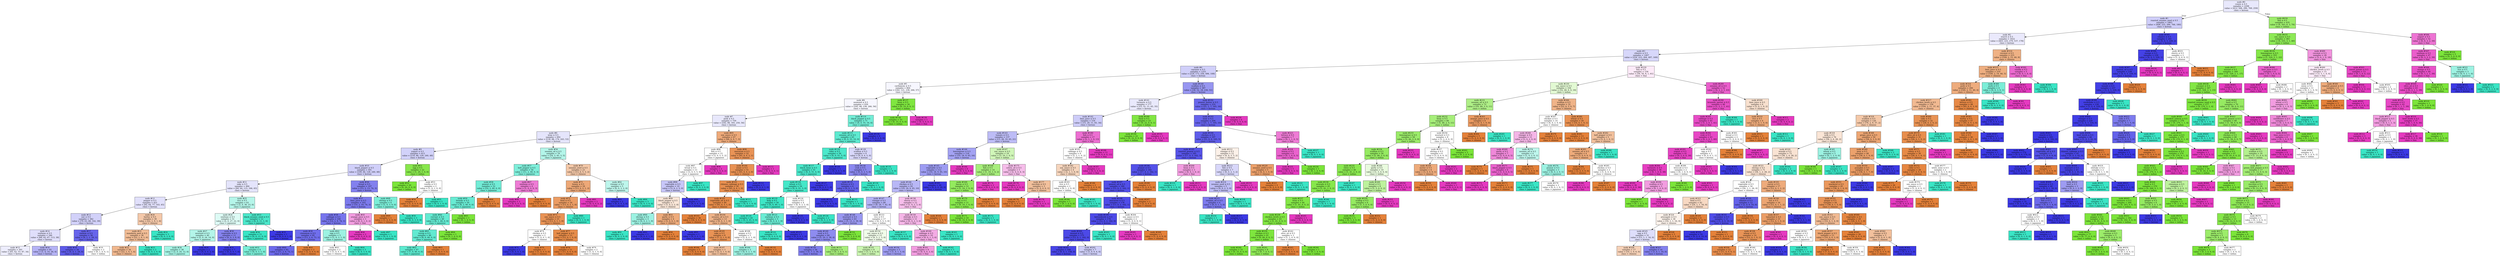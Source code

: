digraph Tree {
node [shape=box, style="filled", color="black"] ;
0 [label=<node &#35;0<br/>cumin &le; 0.5<br/>samples = 2298<br/>value = [412, 568, 290, 769, 259]<br/>class = korean>, fillcolor="#e8e8fc"] ;
1 [label=<node &#35;1<br/>roasted_sesame_seed &le; 0.5<br/>samples = 1863<br/>value = [408, 225, 284, 766, 180]<br/>class = korean>, fillcolor="#cfcef9"] ;
0 -> 1 [labeldistance=2.5, labelangle=45, headlabel="True"] ;
2 [label=<node &#35;2<br/>starch &le; 0.5<br/>samples = 1622<br/>value = [403, 225, 279, 537, 178]<br/>class = korean>, fillcolor="#eae9fc"] ;
1 -> 2 ;
3 [label=<node &#35;3<br/>cilantro &le; 0.5<br/>samples = 1407<br/>value = [254, 223, 264, 497, 169]<br/>class = korean>, fillcolor="#d7d7fa"] ;
2 -> 3 ;
4 [label=<node &#35;4<br/>cayenne &le; 0.5<br/>samples = 1251<br/>value = [218, 173, 256, 496, 108]<br/>class = korean>, fillcolor="#d0cff9"] ;
3 -> 4 ;
5 [label=<node &#35;5<br/>cardamom &le; 0.5<br/>samples = 864<br/>value = [182, 121, 238, 266, 57]<br/>class = korean>, fillcolor="#f6f6fe"] ;
4 -> 5 ;
6 [label=<node &#35;6<br/>seaweed &le; 0.5<br/>samples = 830<br/>value = [182, 88, 238, 266, 56]<br/>class = korean>, fillcolor="#f6f6fe"] ;
5 -> 6 ;
7 [label=<node &#35;7<br/>pork &le; 0.5<br/>samples = 759<br/>value = [182, 88, 183, 250, 56]<br/>class = korean>, fillcolor="#e8e8fc"] ;
6 -> 7 ;
8 [label=<node &#35;8<br/>wine &le; 0.5<br/>samples = 692<br/>value = [134, 88, 174, 243, 53]<br/>class = korean>, fillcolor="#e5e5fc"] ;
7 -> 8 ;
9 [label=<node &#35;9<br/>yogurt &le; 0.5<br/>samples = 613<br/>value = [110, 86, 129, 240, 48]<br/>class = korean>, fillcolor="#d2d2f9"] ;
8 -> 9 ;
10 [label=<node &#35;10<br/>black_pepper &le; 0.5<br/>samples = 591<br/>value = [109, 66, 128, 240, 48]<br/>class = korean>, fillcolor="#d0cff9"] ;
9 -> 10 ;
11 [label=<node &#35;11<br/>sake &le; 0.5<br/>samples = 484<br/>value = [94, 64, 115, 166, 45]<br/>class = korean>, fillcolor="#e4e4fb"] ;
10 -> 11 ;
12 [label=<node &#35;12<br/>pepper &le; 0.5<br/>samples = 421<br/>value = [92, 64, 77, 143, 45]<br/>class = korean>, fillcolor="#e1e0fb"] ;
11 -> 12 ;
13 [label=<node &#35;13<br/>nut &le; 0.5<br/>samples = 382<br/>value = [70, 63, 68, 142, 39]<br/>class = korean>, fillcolor="#d2d1f9"] ;
12 -> 13 ;
14 [label=<node &#35;14<br/>soybean &le; 0.5<br/>samples = 346<br/>value = [66, 62, 67, 113, 38]<br/>class = korean>, fillcolor="#dfdefb"] ;
13 -> 14 ;
15 [label=<node &#35;15<br/>samples = 301<br/>value = [65, 62, 53, 87, 34]<br/>class = korean>, fillcolor="#ededfd"] ;
14 -> 15 ;
16 [label=<node &#35;16<br/>samples = 45<br/>value = [1, 0, 14, 26, 4]<br/>class = korean>, fillcolor="#b4b2f5"] ;
14 -> 16 ;
17 [label=<node &#35;17<br/>cashew &le; 0.5<br/>samples = 36<br/>value = [4, 1, 1, 29, 1]<br/>class = korean>, fillcolor="#6764eb"] ;
13 -> 17 ;
18 [label=<node &#35;18<br/>samples = 34<br/>value = [4, 0, 1, 29, 0]<br/>class = korean>, fillcolor="#5d5ae9"] ;
17 -> 18 ;
19 [label=<node &#35;19<br/>samples = 2<br/>value = [0, 1, 0, 0, 1]<br/>class = indian>, fillcolor="#ffffff"] ;
17 -> 19 ;
20 [label=<node &#35;20<br/>barley &le; 0.5<br/>samples = 39<br/>value = [22, 1, 9, 1, 6]<br/>class = chinese>, fillcolor="#f4c8a9"] ;
12 -> 20 ;
21 [label=<node &#35;21<br/>mandarin_peel &le; 0.5<br/>samples = 36<br/>value = [22, 1, 6, 1, 6]<br/>class = chinese>, fillcolor="#f1bc95"] ;
20 -> 21 ;
22 [label=<node &#35;22<br/>samples = 34<br/>value = [22, 1, 4, 1, 6]<br/>class = chinese>, fillcolor="#f0b78e"] ;
21 -> 22 ;
23 [label=<node &#35;23<br/>samples = 2<br/>value = [0, 0, 2, 0, 0]<br/>class = japanese>, fillcolor="#39e5c5"] ;
21 -> 23 ;
24 [label=<node &#35;24<br/>samples = 3<br/>value = [0, 0, 3, 0, 0]<br/>class = japanese>, fillcolor="#39e5c5"] ;
20 -> 24 ;
25 [label=<node &#35;25<br/>rice &le; 0.5<br/>samples = 63<br/>value = [2, 0, 38, 23, 0]<br/>class = japanese>, fillcolor="#b5f5e9"] ;
11 -> 25 ;
26 [label=<node &#35;26<br/>soybean &le; 0.5<br/>samples = 51<br/>value = [2, 0, 27, 22, 0]<br/>class = japanese>, fillcolor="#ddfbf5"] ;
25 -> 26 ;
27 [label=<node &#35;27<br/>mustard &le; 0.5<br/>samples = 40<br/>value = [2, 0, 24, 14, 0]<br/>class = japanese>, fillcolor="#b3f5e9"] ;
26 -> 27 ;
28 [label=<node &#35;28<br/>samples = 38<br/>value = [2, 0, 24, 12, 0]<br/>class = japanese>, fillcolor="#a4f3e4"] ;
27 -> 28 ;
29 [label=<node &#35;29<br/>samples = 2<br/>value = [0, 0, 0, 2, 0]<br/>class = korean>, fillcolor="#3c39e5"] ;
27 -> 29 ;
30 [label=<node &#35;30<br/>vegetable &le; 0.5<br/>samples = 11<br/>value = [0, 0, 3, 8, 0]<br/>class = korean>, fillcolor="#8583ef"] ;
26 -> 30 ;
31 [label=<node &#35;31<br/>samples = 7<br/>value = [0, 0, 0, 7, 0]<br/>class = korean>, fillcolor="#3c39e5"] ;
30 -> 31 ;
32 [label=<node &#35;32<br/>samples = 4<br/>value = [0, 0, 3, 1, 0]<br/>class = japanese>, fillcolor="#7beed8"] ;
30 -> 32 ;
33 [label=<node &#35;33<br/>black_sesame_seed &le; 0.5<br/>samples = 12<br/>value = [0, 0, 11, 1, 0]<br/>class = japanese>, fillcolor="#4be7ca"] ;
25 -> 33 ;
34 [label=<node &#35;34<br/>samples = 11<br/>value = [0, 0, 11, 0, 0]<br/>class = japanese>, fillcolor="#39e5c5"] ;
33 -> 34 ;
35 [label=<node &#35;35<br/>samples = 1<br/>value = [0, 0, 0, 1, 0]<br/>class = korean>, fillcolor="#3c39e5"] ;
33 -> 35 ;
36 [label=<node &#35;36<br/>bread &le; 0.5<br/>samples = 107<br/>value = [15, 2, 13, 74, 3]<br/>class = korean>, fillcolor="#8280ee"] ;
10 -> 36 ;
37 [label=<node &#35;37<br/>lime_juice &le; 0.5<br/>samples = 103<br/>value = [14, 2, 10, 74, 3]<br/>class = korean>, fillcolor="#7c7aed"] ;
36 -> 37 ;
38 [label=<node &#35;38<br/>cabbage &le; 0.5<br/>samples = 100<br/>value = [14, 2, 9, 74, 1]<br/>class = korean>, fillcolor="#7775ed"] ;
37 -> 38 ;
39 [label=<node &#35;39<br/>cinnamon &le; 0.5<br/>samples = 95<br/>value = [13, 2, 6, 73, 1]<br/>class = korean>, fillcolor="#706eec"] ;
38 -> 39 ;
40 [label=<node &#35;40<br/>samples = 93<br/>value = [11, 2, 6, 73, 1]<br/>class = korean>, fillcolor="#6c69eb"] ;
39 -> 40 ;
41 [label=<node &#35;41<br/>samples = 2<br/>value = [2, 0, 0, 0, 0]<br/>class = chinese>, fillcolor="#e58139"] ;
39 -> 41 ;
42 [label=<node &#35;42<br/>egg &le; 0.5<br/>samples = 5<br/>value = [1, 0, 3, 1, 0]<br/>class = japanese>, fillcolor="#9cf2e2"] ;
38 -> 42 ;
43 [label=<node &#35;43<br/>samples = 2<br/>value = [1, 0, 0, 1, 0]<br/>class = chinese>, fillcolor="#ffffff"] ;
42 -> 43 ;
44 [label=<node &#35;44<br/>samples = 3<br/>value = [0, 0, 3, 0, 0]<br/>class = japanese>, fillcolor="#39e5c5"] ;
42 -> 44 ;
45 [label=<node &#35;45<br/>orange_juice &le; 0.5<br/>samples = 3<br/>value = [0, 0, 1, 0, 2]<br/>class = thai>, fillcolor="#f29ce0"] ;
37 -> 45 ;
46 [label=<node &#35;46<br/>samples = 2<br/>value = [0, 0, 0, 0, 2]<br/>class = thai>, fillcolor="#e539c0"] ;
45 -> 46 ;
47 [label=<node &#35;47<br/>samples = 1<br/>value = [0, 0, 1, 0, 0]<br/>class = japanese>, fillcolor="#39e5c5"] ;
45 -> 47 ;
48 [label=<node &#35;48<br/>shrimp &le; 0.5<br/>samples = 4<br/>value = [1, 0, 3, 0, 0]<br/>class = japanese>, fillcolor="#7beed8"] ;
36 -> 48 ;
49 [label=<node &#35;49<br/>samples = 1<br/>value = [1, 0, 0, 0, 0]<br/>class = chinese>, fillcolor="#e58139"] ;
48 -> 49 ;
50 [label=<node &#35;50<br/>samples = 3<br/>value = [0, 0, 3, 0, 0]<br/>class = japanese>, fillcolor="#39e5c5"] ;
48 -> 50 ;
51 [label=<node &#35;51<br/>egg &le; 0.5<br/>samples = 22<br/>value = [1, 20, 1, 0, 0]<br/>class = indian>, fillcolor="#88e74c"] ;
9 -> 51 ;
52 [label=<node &#35;52<br/>samples = 20<br/>value = [0, 20, 0, 0, 0]<br/>class = indian>, fillcolor="#7be539"] ;
51 -> 52 ;
53 [label=<node &#35;53<br/>vanilla &le; 0.5<br/>samples = 2<br/>value = [1, 0, 1, 0, 0]<br/>class = chinese>, fillcolor="#ffffff"] ;
51 -> 53 ;
54 [label=<node &#35;54<br/>samples = 1<br/>value = [1, 0, 0, 0, 0]<br/>class = chinese>, fillcolor="#e58139"] ;
53 -> 54 ;
55 [label=<node &#35;55<br/>samples = 1<br/>value = [0, 0, 1, 0, 0]<br/>class = japanese>, fillcolor="#39e5c5"] ;
53 -> 55 ;
56 [label=<node &#35;56<br/>sesame_oil &le; 0.5<br/>samples = 79<br/>value = [24, 2, 45, 3, 5]<br/>class = japanese>, fillcolor="#b3f5e9"] ;
8 -> 56 ;
57 [label=<node &#35;57<br/>bell_pepper &le; 0.5<br/>samples = 56<br/>value = [11, 2, 40, 0, 3]<br/>class = japanese>, fillcolor="#7feeda"] ;
56 -> 57 ;
58 [label=<node &#35;58<br/>peanut &le; 0.5<br/>samples = 52<br/>value = [10, 2, 40, 0, 0]<br/>class = japanese>, fillcolor="#72ecd6"] ;
57 -> 58 ;
59 [label=<node &#35;59<br/>brandy &le; 0.5<br/>samples = 50<br/>value = [8, 2, 40, 0, 0]<br/>class = japanese>, fillcolor="#68ebd3"] ;
58 -> 59 ;
60 [label=<node &#35;60<br/>currant &le; 0.5<br/>samples = 49<br/>value = [8, 1, 40, 0, 0]<br/>class = japanese>, fillcolor="#64ebd2"] ;
59 -> 60 ;
61 [label=<node &#35;61<br/>turnip &le; 0.5<br/>samples = 48<br/>value = [8, 0, 40, 0, 0]<br/>class = japanese>, fillcolor="#61ead1"] ;
60 -> 61 ;
62 [label=<node &#35;62<br/>samples = 47<br/>value = [7, 0, 40, 0, 0]<br/>class = japanese>, fillcolor="#5ceacf"] ;
61 -> 62 ;
63 [label=<node &#35;63<br/>samples = 1<br/>value = [1, 0, 0, 0, 0]<br/>class = chinese>, fillcolor="#e58139"] ;
61 -> 63 ;
64 [label=<node &#35;64<br/>samples = 1<br/>value = [0, 1, 0, 0, 0]<br/>class = indian>, fillcolor="#7be539"] ;
60 -> 64 ;
65 [label=<node &#35;65<br/>samples = 1<br/>value = [0, 1, 0, 0, 0]<br/>class = indian>, fillcolor="#7be539"] ;
59 -> 65 ;
66 [label=<node &#35;66<br/>samples = 2<br/>value = [2, 0, 0, 0, 0]<br/>class = chinese>, fillcolor="#e58139"] ;
58 -> 66 ;
67 [label=<node &#35;67<br/>soybean &le; 0.5<br/>samples = 4<br/>value = [1, 0, 0, 0, 3]<br/>class = thai>, fillcolor="#ee7bd5"] ;
57 -> 67 ;
68 [label=<node &#35;68<br/>samples = 3<br/>value = [0, 0, 0, 0, 3]<br/>class = thai>, fillcolor="#e539c0"] ;
67 -> 68 ;
69 [label=<node &#35;69<br/>samples = 1<br/>value = [1, 0, 0, 0, 0]<br/>class = chinese>, fillcolor="#e58139"] ;
67 -> 69 ;
70 [label=<node &#35;70<br/>sesame_seed &le; 0.5<br/>samples = 23<br/>value = [13, 0, 5, 3, 2]<br/>class = chinese>, fillcolor="#f3c7a7"] ;
56 -> 70 ;
71 [label=<node &#35;71<br/>honey &le; 0.5<br/>samples = 18<br/>value = [13, 0, 2, 1, 2]<br/>class = chinese>, fillcolor="#eda877"] ;
70 -> 71 ;
72 [label=<node &#35;72<br/>beef &le; 0.5<br/>samples = 16<br/>value = [13, 0, 2, 1, 0]<br/>class = chinese>, fillcolor="#eb9c63"] ;
71 -> 72 ;
73 [label=<node &#35;73<br/>soy_sauce &le; 0.5<br/>samples = 15<br/>value = [13, 0, 1, 1, 0]<br/>class = chinese>, fillcolor="#e99355"] ;
72 -> 73 ;
74 [label=<node &#35;74<br/>chicken &le; 0.5<br/>samples = 2<br/>value = [1, 0, 0, 1, 0]<br/>class = chinese>, fillcolor="#ffffff"] ;
73 -> 74 ;
75 [label=<node &#35;75<br/>samples = 1<br/>value = [0, 0, 0, 1, 0]<br/>class = korean>, fillcolor="#3c39e5"] ;
74 -> 75 ;
76 [label=<node &#35;76<br/>samples = 1<br/>value = [1, 0, 0, 0, 0]<br/>class = chinese>, fillcolor="#e58139"] ;
74 -> 76 ;
77 [label=<node &#35;77<br/>bell_pepper &le; 0.5<br/>samples = 13<br/>value = [12, 0, 1, 0, 0]<br/>class = chinese>, fillcolor="#e78c49"] ;
73 -> 77 ;
78 [label=<node &#35;78<br/>samples = 11<br/>value = [11, 0, 0, 0, 0]<br/>class = chinese>, fillcolor="#e58139"] ;
77 -> 78 ;
79 [label=<node &#35;79<br/>samples = 2<br/>value = [1, 0, 1, 0, 0]<br/>class = chinese>, fillcolor="#ffffff"] ;
77 -> 79 ;
80 [label=<node &#35;80<br/>samples = 1<br/>value = [0, 0, 1, 0, 0]<br/>class = japanese>, fillcolor="#39e5c5"] ;
72 -> 80 ;
81 [label=<node &#35;81<br/>samples = 2<br/>value = [0, 0, 0, 0, 2]<br/>class = thai>, fillcolor="#e539c0"] ;
71 -> 81 ;
82 [label=<node &#35;82<br/>vinegar &le; 0.5<br/>samples = 5<br/>value = [0, 0, 3, 2, 0]<br/>class = japanese>, fillcolor="#bdf6ec"] ;
70 -> 82 ;
83 [label=<node &#35;83<br/>samples = 2<br/>value = [0, 0, 0, 2, 0]<br/>class = korean>, fillcolor="#3c39e5"] ;
82 -> 83 ;
84 [label=<node &#35;84<br/>samples = 3<br/>value = [0, 0, 3, 0, 0]<br/>class = japanese>, fillcolor="#39e5c5"] ;
82 -> 84 ;
85 [label=<node &#35;85<br/>soy_sauce &le; 0.5<br/>samples = 67<br/>value = [48, 0, 9, 7, 3]<br/>class = chinese>, fillcolor="#eeaa7a"] ;
7 -> 85 ;
86 [label=<node &#35;86<br/>fish &le; 0.5<br/>samples = 15<br/>value = [3, 0, 5, 5, 2]<br/>class = japanese>, fillcolor="#ffffff"] ;
85 -> 86 ;
87 [label=<node &#35;87<br/>bread &le; 0.5<br/>samples = 13<br/>value = [3, 0, 5, 5, 0]<br/>class = japanese>, fillcolor="#ffffff"] ;
86 -> 87 ;
88 [label=<node &#35;88<br/>vegetable &le; 0.5<br/>samples = 10<br/>value = [3, 0, 2, 5, 0]<br/>class = korean>, fillcolor="#c7c6f8"] ;
87 -> 88 ;
89 [label=<node &#35;89<br/>black_pepper &le; 0.5<br/>samples = 7<br/>value = [3, 0, 2, 2, 0]<br/>class = chinese>, fillcolor="#fae6d7"] ;
88 -> 89 ;
90 [label=<node &#35;90<br/>shrimp &le; 0.5<br/>samples = 3<br/>value = [0, 0, 2, 1, 0]<br/>class = japanese>, fillcolor="#9cf2e2"] ;
89 -> 90 ;
91 [label=<node &#35;91<br/>samples = 2<br/>value = [0, 0, 2, 0, 0]<br/>class = japanese>, fillcolor="#39e5c5"] ;
90 -> 91 ;
92 [label=<node &#35;92<br/>samples = 1<br/>value = [0, 0, 0, 1, 0]<br/>class = korean>, fillcolor="#3c39e5"] ;
90 -> 92 ;
93 [label=<node &#35;93<br/>garlic &le; 0.5<br/>samples = 4<br/>value = [3, 0, 0, 1, 0]<br/>class = chinese>, fillcolor="#eeab7b"] ;
89 -> 93 ;
94 [label=<node &#35;94<br/>samples = 3<br/>value = [3, 0, 0, 0, 0]<br/>class = chinese>, fillcolor="#e58139"] ;
93 -> 94 ;
95 [label=<node &#35;95<br/>samples = 1<br/>value = [0, 0, 0, 1, 0]<br/>class = korean>, fillcolor="#3c39e5"] ;
93 -> 95 ;
96 [label=<node &#35;96<br/>samples = 3<br/>value = [0, 0, 0, 3, 0]<br/>class = korean>, fillcolor="#3c39e5"] ;
88 -> 96 ;
97 [label=<node &#35;97<br/>samples = 3<br/>value = [0, 0, 3, 0, 0]<br/>class = japanese>, fillcolor="#39e5c5"] ;
87 -> 97 ;
98 [label=<node &#35;98<br/>samples = 2<br/>value = [0, 0, 0, 0, 2]<br/>class = thai>, fillcolor="#e539c0"] ;
86 -> 98 ;
99 [label=<node &#35;99<br/>macaroni &le; 0.5<br/>samples = 52<br/>value = [45, 0, 4, 2, 1]<br/>class = chinese>, fillcolor="#e99356"] ;
85 -> 99 ;
100 [label=<node &#35;100<br/>yeast &le; 0.5<br/>samples = 51<br/>value = [45, 0, 4, 2, 0]<br/>class = chinese>, fillcolor="#e89152"] ;
99 -> 100 ;
101 [label=<node &#35;101<br/>chinese_cabbage &le; 0.5<br/>samples = 50<br/>value = [45, 0, 4, 1, 0]<br/>class = chinese>, fillcolor="#e88f4f"] ;
100 -> 101 ;
102 [label=<node &#35;102<br/>vegetable_oil &le; 0.5<br/>samples = 49<br/>value = [45, 0, 3, 1, 0]<br/>class = chinese>, fillcolor="#e78c4a"] ;
101 -> 102 ;
103 [label=<node &#35;103<br/>samples = 36<br/>value = [36, 0, 0, 0, 0]<br/>class = chinese>, fillcolor="#e58139"] ;
102 -> 103 ;
104 [label=<node &#35;104<br/>sesame_oil &le; 0.5<br/>samples = 13<br/>value = [9, 0, 3, 1, 0]<br/>class = chinese>, fillcolor="#efb388"] ;
102 -> 104 ;
105 [label=<node &#35;105<br/>sake &le; 0.5<br/>samples = 8<br/>value = [7, 0, 1, 0, 0]<br/>class = chinese>, fillcolor="#e99355"] ;
104 -> 105 ;
106 [label=<node &#35;106<br/>samples = 5<br/>value = [5, 0, 0, 0, 0]<br/>class = chinese>, fillcolor="#e58139"] ;
105 -> 106 ;
107 [label=<node &#35;107<br/>samples = 3<br/>value = [2, 0, 1, 0, 0]<br/>class = chinese>, fillcolor="#f2c09c"] ;
105 -> 107 ;
108 [label=<node &#35;108<br/>pepper &le; 0.5<br/>samples = 5<br/>value = [2, 0, 2, 1, 0]<br/>class = chinese>, fillcolor="#ffffff"] ;
104 -> 108 ;
109 [label=<node &#35;109<br/>samples = 3<br/>value = [0, 0, 2, 1, 0]<br/>class = japanese>, fillcolor="#9cf2e2"] ;
108 -> 109 ;
110 [label=<node &#35;110<br/>samples = 2<br/>value = [2, 0, 0, 0, 0]<br/>class = chinese>, fillcolor="#e58139"] ;
108 -> 110 ;
111 [label=<node &#35;111<br/>samples = 1<br/>value = [0, 0, 1, 0, 0]<br/>class = japanese>, fillcolor="#39e5c5"] ;
101 -> 111 ;
112 [label=<node &#35;112<br/>samples = 1<br/>value = [0, 0, 0, 1, 0]<br/>class = korean>, fillcolor="#3c39e5"] ;
100 -> 112 ;
113 [label=<node &#35;113<br/>samples = 1<br/>value = [0, 0, 0, 0, 1]<br/>class = thai>, fillcolor="#e539c0"] ;
99 -> 113 ;
114 [label=<node &#35;114<br/>black_pepper &le; 0.5<br/>samples = 71<br/>value = [0, 0, 55, 16, 0]<br/>class = japanese>, fillcolor="#73edd6"] ;
6 -> 114 ;
115 [label=<node &#35;115<br/>sesame_oil &le; 0.5<br/>samples = 65<br/>value = [0, 0, 55, 10, 0]<br/>class = japanese>, fillcolor="#5dead0"] ;
114 -> 115 ;
116 [label=<node &#35;116<br/>cider &le; 0.5<br/>samples = 56<br/>value = [0, 0, 51, 5, 0]<br/>class = japanese>, fillcolor="#4ce8cb"] ;
115 -> 116 ;
117 [label=<node &#35;117<br/>black_bean &le; 0.5<br/>samples = 55<br/>value = [0, 0, 51, 4, 0]<br/>class = japanese>, fillcolor="#49e7ca"] ;
116 -> 117 ;
118 [label=<node &#35;118<br/>wheat &le; 0.5<br/>samples = 54<br/>value = [0, 0, 51, 3, 0]<br/>class = japanese>, fillcolor="#45e7c8"] ;
117 -> 118 ;
119 [label=<node &#35;119<br/>kelp &le; 0.5<br/>samples = 50<br/>value = [0, 0, 49, 1, 0]<br/>class = japanese>, fillcolor="#3de6c6"] ;
118 -> 119 ;
120 [label=<node &#35;120<br/>samples = 45<br/>value = [0, 0, 45, 0, 0]<br/>class = japanese>, fillcolor="#39e5c5"] ;
119 -> 120 ;
121 [label=<node &#35;121<br/>soybean &le; 0.5<br/>samples = 5<br/>value = [0, 0, 4, 1, 0]<br/>class = japanese>, fillcolor="#6aecd4"] ;
119 -> 121 ;
122 [label=<node &#35;122<br/>samples = 4<br/>value = [0, 0, 4, 0, 0]<br/>class = japanese>, fillcolor="#39e5c5"] ;
121 -> 122 ;
123 [label=<node &#35;123<br/>samples = 1<br/>value = [0, 0, 0, 1, 0]<br/>class = korean>, fillcolor="#3c39e5"] ;
121 -> 123 ;
124 [label=<node &#35;124<br/>squid &le; 0.5<br/>samples = 4<br/>value = [0, 0, 2, 2, 0]<br/>class = japanese>, fillcolor="#ffffff"] ;
118 -> 124 ;
125 [label=<node &#35;125<br/>samples = 2<br/>value = [0, 0, 0, 2, 0]<br/>class = korean>, fillcolor="#3c39e5"] ;
124 -> 125 ;
126 [label=<node &#35;126<br/>samples = 2<br/>value = [0, 0, 2, 0, 0]<br/>class = japanese>, fillcolor="#39e5c5"] ;
124 -> 126 ;
127 [label=<node &#35;127<br/>samples = 1<br/>value = [0, 0, 0, 1, 0]<br/>class = korean>, fillcolor="#3c39e5"] ;
117 -> 127 ;
128 [label=<node &#35;128<br/>samples = 1<br/>value = [0, 0, 0, 1, 0]<br/>class = korean>, fillcolor="#3c39e5"] ;
116 -> 128 ;
129 [label=<node &#35;129<br/>scallion &le; 0.5<br/>samples = 9<br/>value = [0, 0, 4, 5, 0]<br/>class = korean>, fillcolor="#d8d7fa"] ;
115 -> 129 ;
130 [label=<node &#35;130<br/>crab &le; 0.5<br/>samples = 7<br/>value = [0, 0, 2, 5, 0]<br/>class = korean>, fillcolor="#8a88ef"] ;
129 -> 130 ;
131 [label=<node &#35;131<br/>lettuce &le; 0.5<br/>samples = 6<br/>value = [0, 0, 1, 5, 0]<br/>class = korean>, fillcolor="#6361ea"] ;
130 -> 131 ;
132 [label=<node &#35;132<br/>samples = 5<br/>value = [0, 0, 0, 5, 0]<br/>class = korean>, fillcolor="#3c39e5"] ;
131 -> 132 ;
133 [label=<node &#35;133<br/>samples = 1<br/>value = [0, 0, 1, 0, 0]<br/>class = japanese>, fillcolor="#39e5c5"] ;
131 -> 133 ;
134 [label=<node &#35;134<br/>samples = 1<br/>value = [0, 0, 1, 0, 0]<br/>class = japanese>, fillcolor="#39e5c5"] ;
130 -> 134 ;
135 [label=<node &#35;135<br/>samples = 2<br/>value = [0, 0, 2, 0, 0]<br/>class = japanese>, fillcolor="#39e5c5"] ;
129 -> 135 ;
136 [label=<node &#35;136<br/>samples = 6<br/>value = [0, 0, 0, 6, 0]<br/>class = korean>, fillcolor="#3c39e5"] ;
114 -> 136 ;
137 [label=<node &#35;137<br/>bean &le; 0.5<br/>samples = 34<br/>value = [0, 33, 0, 0, 1]<br/>class = indian>, fillcolor="#7fe63f"] ;
5 -> 137 ;
138 [label=<node &#35;138<br/>samples = 33<br/>value = [0, 33, 0, 0, 0]<br/>class = indian>, fillcolor="#7be539"] ;
137 -> 138 ;
139 [label=<node &#35;139<br/>samples = 1<br/>value = [0, 0, 0, 0, 1]<br/>class = thai>, fillcolor="#e539c0"] ;
137 -> 139 ;
140 [label=<node &#35;140<br/>scallion &le; 0.5<br/>samples = 387<br/>value = [36, 52, 18, 230, 51]<br/>class = korean>, fillcolor="#9796f1"] ;
4 -> 140 ;
141 [label=<node &#35;141<br/>turmeric &le; 0.5<br/>samples = 177<br/>value = [15, 51, 11, 65, 35]<br/>class = korean>, fillcolor="#e9e9fc"] ;
140 -> 141 ;
142 [label=<node &#35;142<br/>lime_juice &le; 0.5<br/>samples = 154<br/>value = [15, 29, 11, 65, 34]<br/>class = korean>, fillcolor="#cdccf8"] ;
141 -> 142 ;
143 [label=<node &#35;143<br/>tomato &le; 0.5<br/>samples = 137<br/>value = [13, 28, 10, 65, 21]<br/>class = korean>, fillcolor="#bdbcf6"] ;
142 -> 143 ;
144 [label=<node &#35;144<br/>lemongrass &le; 0.5<br/>samples = 118<br/>value = [10, 18, 9, 65, 16]<br/>class = korean>, fillcolor="#a3a2f3"] ;
143 -> 144 ;
145 [label=<node &#35;145<br/>vegetable &le; 0.5<br/>samples = 112<br/>value = [10, 18, 9, 65, 10]<br/>class = korean>, fillcolor="#9d9cf2"] ;
144 -> 145 ;
146 [label=<node &#35;146<br/>chicken &le; 0.5<br/>samples = 92<br/>value = [10, 18, 9, 45, 10]<br/>class = korean>, fillcolor="#b8b7f6"] ;
145 -> 146 ;
147 [label=<node &#35;147<br/>vinegar &le; 0.5<br/>samples = 80<br/>value = [9, 18, 7, 42, 4]<br/>class = korean>, fillcolor="#b4b2f5"] ;
146 -> 147 ;
148 [label=<node &#35;148<br/>mustard &le; 0.5<br/>samples = 63<br/>value = [5, 13, 2, 39, 4]<br/>class = korean>, fillcolor="#9a98f1"] ;
147 -> 148 ;
149 [label=<node &#35;149<br/>seed &le; 0.5<br/>samples = 60<br/>value = [5, 10, 2, 39, 4]<br/>class = korean>, fillcolor="#8e8cf0"] ;
148 -> 149 ;
150 [label=<node &#35;150<br/>samples = 56<br/>value = [5, 7, 2, 39, 3]<br/>class = korean>, fillcolor="#807eee"] ;
149 -> 150 ;
151 [label=<node &#35;151<br/>samples = 4<br/>value = [0, 3, 0, 0, 1]<br/>class = indian>, fillcolor="#a7ee7b"] ;
149 -> 151 ;
152 [label=<node &#35;152<br/>samples = 3<br/>value = [0, 3, 0, 0, 0]<br/>class = indian>, fillcolor="#7be539"] ;
148 -> 152 ;
153 [label=<node &#35;153<br/>rice &le; 0.5<br/>samples = 17<br/>value = [4, 5, 5, 3, 0]<br/>class = indian>, fillcolor="#ffffff"] ;
147 -> 153 ;
154 [label=<node &#35;154<br/>soy_sauce &le; 0.5<br/>samples = 13<br/>value = [4, 5, 1, 3, 0]<br/>class = indian>, fillcolor="#f0fce9"] ;
153 -> 154 ;
155 [label=<node &#35;155<br/>samples = 8<br/>value = [3, 5, 0, 0, 0]<br/>class = indian>, fillcolor="#caf5b0"] ;
154 -> 155 ;
156 [label=<node &#35;156<br/>samples = 5<br/>value = [1, 0, 1, 3, 0]<br/>class = korean>, fillcolor="#9e9cf2"] ;
154 -> 156 ;
157 [label=<node &#35;157<br/>samples = 4<br/>value = [0, 0, 4, 0, 0]<br/>class = japanese>, fillcolor="#39e5c5"] ;
153 -> 157 ;
158 [label=<node &#35;158<br/>sherry &le; 0.5<br/>samples = 12<br/>value = [1, 0, 2, 3, 6]<br/>class = thai>, fillcolor="#f6bdea"] ;
146 -> 158 ;
159 [label=<node &#35;159<br/>shiitake &le; 0.5<br/>samples = 11<br/>value = [0, 0, 2, 3, 6]<br/>class = thai>, fillcolor="#f5b5e7"] ;
158 -> 159 ;
160 [label=<node &#35;160<br/>cabbage &le; 0.5<br/>samples = 10<br/>value = [0, 0, 1, 3, 6]<br/>class = thai>, fillcolor="#f4aae4"] ;
159 -> 160 ;
161 [label=<node &#35;161<br/>samples = 9<br/>value = [0, 0, 0, 3, 6]<br/>class = thai>, fillcolor="#f29ce0"] ;
160 -> 161 ;
162 [label=<node &#35;162<br/>samples = 1<br/>value = [0, 0, 1, 0, 0]<br/>class = japanese>, fillcolor="#39e5c5"] ;
160 -> 162 ;
163 [label=<node &#35;163<br/>samples = 1<br/>value = [0, 0, 1, 0, 0]<br/>class = japanese>, fillcolor="#39e5c5"] ;
159 -> 163 ;
164 [label=<node &#35;164<br/>samples = 1<br/>value = [1, 0, 0, 0, 0]<br/>class = chinese>, fillcolor="#e58139"] ;
158 -> 164 ;
165 [label=<node &#35;165<br/>samples = 20<br/>value = [0, 0, 0, 20, 0]<br/>class = korean>, fillcolor="#3c39e5"] ;
145 -> 165 ;
166 [label=<node &#35;166<br/>samples = 6<br/>value = [0, 0, 0, 0, 6]<br/>class = thai>, fillcolor="#e539c0"] ;
144 -> 166 ;
167 [label=<node &#35;167<br/>soy_sauce &le; 0.5<br/>samples = 19<br/>value = [3, 10, 1, 0, 5]<br/>class = indian>, fillcolor="#d0f6b8"] ;
143 -> 167 ;
168 [label=<node &#35;168<br/>fish &le; 0.5<br/>samples = 14<br/>value = [1, 10, 1, 0, 2]<br/>class = indian>, fillcolor="#a7ee7b"] ;
167 -> 168 ;
169 [label=<node &#35;169<br/>bacon &le; 0.5<br/>samples = 12<br/>value = [1, 10, 1, 0, 0]<br/>class = indian>, fillcolor="#93ea5d"] ;
168 -> 169 ;
170 [label=<node &#35;170<br/>bay &le; 0.5<br/>samples = 11<br/>value = [0, 10, 1, 0, 0]<br/>class = indian>, fillcolor="#88e84d"] ;
169 -> 170 ;
171 [label=<node &#35;171<br/>samples = 10<br/>value = [0, 10, 0, 0, 0]<br/>class = indian>, fillcolor="#7be539"] ;
170 -> 171 ;
172 [label=<node &#35;172<br/>samples = 1<br/>value = [0, 0, 1, 0, 0]<br/>class = japanese>, fillcolor="#39e5c5"] ;
170 -> 172 ;
173 [label=<node &#35;173<br/>samples = 1<br/>value = [1, 0, 0, 0, 0]<br/>class = chinese>, fillcolor="#e58139"] ;
169 -> 173 ;
174 [label=<node &#35;174<br/>samples = 2<br/>value = [0, 0, 0, 0, 2]<br/>class = thai>, fillcolor="#e539c0"] ;
168 -> 174 ;
175 [label=<node &#35;175<br/>celery_oil &le; 0.5<br/>samples = 5<br/>value = [2, 0, 0, 0, 3]<br/>class = thai>, fillcolor="#f6bdea"] ;
167 -> 175 ;
176 [label=<node &#35;176<br/>samples = 2<br/>value = [0, 0, 0, 0, 2]<br/>class = thai>, fillcolor="#e539c0"] ;
175 -> 176 ;
177 [label=<node &#35;177<br/>zucchini &le; 0.5<br/>samples = 3<br/>value = [2, 0, 0, 0, 1]<br/>class = chinese>, fillcolor="#f2c09c"] ;
175 -> 177 ;
178 [label=<node &#35;178<br/>samples = 2<br/>value = [2, 0, 0, 0, 0]<br/>class = chinese>, fillcolor="#e58139"] ;
177 -> 178 ;
179 [label=<node &#35;179<br/>samples = 1<br/>value = [0, 0, 0, 0, 1]<br/>class = thai>, fillcolor="#e539c0"] ;
177 -> 179 ;
180 [label=<node &#35;180<br/>fish &le; 0.5<br/>samples = 17<br/>value = [2, 1, 1, 0, 13]<br/>class = thai>, fillcolor="#ec6ed1"] ;
142 -> 180 ;
181 [label=<node &#35;181<br/>cabbage &le; 0.5<br/>samples = 6<br/>value = [2, 1, 1, 0, 2]<br/>class = chinese>, fillcolor="#ffffff"] ;
180 -> 181 ;
182 [label=<node &#35;182<br/>soy_sauce &le; 0.5<br/>samples = 4<br/>value = [2, 1, 1, 0, 0]<br/>class = chinese>, fillcolor="#f6d5bd"] ;
181 -> 182 ;
183 [label=<node &#35;183<br/>rice &le; 0.5<br/>samples = 2<br/>value = [0, 1, 1, 0, 0]<br/>class = indian>, fillcolor="#ffffff"] ;
182 -> 183 ;
184 [label=<node &#35;184<br/>samples = 1<br/>value = [0, 1, 0, 0, 0]<br/>class = indian>, fillcolor="#7be539"] ;
183 -> 184 ;
185 [label=<node &#35;185<br/>samples = 1<br/>value = [0, 0, 1, 0, 0]<br/>class = japanese>, fillcolor="#39e5c5"] ;
183 -> 185 ;
186 [label=<node &#35;186<br/>samples = 2<br/>value = [2, 0, 0, 0, 0]<br/>class = chinese>, fillcolor="#e58139"] ;
182 -> 186 ;
187 [label=<node &#35;187<br/>samples = 2<br/>value = [0, 0, 0, 0, 2]<br/>class = thai>, fillcolor="#e539c0"] ;
181 -> 187 ;
188 [label=<node &#35;188<br/>samples = 11<br/>value = [0, 0, 0, 0, 11]<br/>class = thai>, fillcolor="#e539c0"] ;
180 -> 188 ;
189 [label=<node &#35;189<br/>basil &le; 0.5<br/>samples = 23<br/>value = [0, 22, 0, 0, 1]<br/>class = indian>, fillcolor="#81e642"] ;
141 -> 189 ;
190 [label=<node &#35;190<br/>samples = 22<br/>value = [0, 22, 0, 0, 0]<br/>class = indian>, fillcolor="#7be539"] ;
189 -> 190 ;
191 [label=<node &#35;191<br/>samples = 1<br/>value = [0, 0, 0, 0, 1]<br/>class = thai>, fillcolor="#e539c0"] ;
189 -> 191 ;
192 [label=<node &#35;192<br/>peanut_butter &le; 0.5<br/>samples = 210<br/>value = [21, 1, 7, 165, 16]<br/>class = korean>, fillcolor="#6a68eb"] ;
140 -> 192 ;
193 [label=<node &#35;193<br/>mint &le; 0.5<br/>samples = 204<br/>value = [21, 1, 7, 165, 10]<br/>class = korean>, fillcolor="#6663eb"] ;
192 -> 193 ;
194 [label=<node &#35;194<br/>chicken &le; 0.5<br/>samples = 197<br/>value = [21, 0, 6, 165, 5]<br/>class = korean>, fillcolor="#5f5dea"] ;
193 -> 194 ;
195 [label=<node &#35;195<br/>roasted_peanut &le; 0.5<br/>samples = 185<br/>value = [17, 0, 3, 162, 3]<br/>class = korean>, fillcolor="#5754e9"] ;
194 -> 195 ;
196 [label=<node &#35;196<br/>peanut &le; 0.5<br/>samples = 182<br/>value = [17, 0, 2, 162, 1]<br/>class = korean>, fillcolor="#5451e8"] ;
195 -> 196 ;
197 [label=<node &#35;197<br/>peanut_oil &le; 0.5<br/>samples = 180<br/>value = [15, 0, 2, 162, 1]<br/>class = korean>, fillcolor="#514fe8"] ;
196 -> 197 ;
198 [label=<node &#35;198<br/>macaroni &le; 0.5<br/>samples = 178<br/>value = [13, 0, 2, 162, 1]<br/>class = korean>, fillcolor="#4f4ce8"] ;
197 -> 198 ;
199 [label=<node &#35;199<br/>katsuobushi &le; 0.5<br/>samples = 176<br/>value = [12, 0, 2, 162, 0]<br/>class = korean>, fillcolor="#4d4ae7"] ;
198 -> 199 ;
200 [label=<node &#35;200<br/>mussel &le; 0.5<br/>samples = 175<br/>value = [12, 0, 1, 162, 0]<br/>class = korean>, fillcolor="#4c49e7"] ;
199 -> 200 ;
201 [label=<node &#35;201<br/>samples = 168<br/>value = [9, 0, 1, 158, 0]<br/>class = korean>, fillcolor="#4845e7"] ;
200 -> 201 ;
202 [label=<node &#35;202<br/>samples = 7<br/>value = [3, 0, 0, 4, 0]<br/>class = korean>, fillcolor="#cecef8"] ;
200 -> 202 ;
203 [label=<node &#35;203<br/>samples = 1<br/>value = [0, 0, 1, 0, 0]<br/>class = japanese>, fillcolor="#39e5c5"] ;
199 -> 203 ;
204 [label=<node &#35;204<br/>soy_sauce &le; 0.5<br/>samples = 2<br/>value = [1, 0, 0, 0, 1]<br/>class = chinese>, fillcolor="#ffffff"] ;
198 -> 204 ;
205 [label=<node &#35;205<br/>samples = 1<br/>value = [0, 0, 0, 0, 1]<br/>class = thai>, fillcolor="#e539c0"] ;
204 -> 205 ;
206 [label=<node &#35;206<br/>samples = 1<br/>value = [1, 0, 0, 0, 0]<br/>class = chinese>, fillcolor="#e58139"] ;
204 -> 206 ;
207 [label=<node &#35;207<br/>samples = 2<br/>value = [2, 0, 0, 0, 0]<br/>class = chinese>, fillcolor="#e58139"] ;
197 -> 207 ;
208 [label=<node &#35;208<br/>samples = 2<br/>value = [2, 0, 0, 0, 0]<br/>class = chinese>, fillcolor="#e58139"] ;
196 -> 208 ;
209 [label=<node &#35;209<br/>bean &le; 0.5<br/>samples = 3<br/>value = [0, 0, 1, 0, 2]<br/>class = thai>, fillcolor="#f29ce0"] ;
195 -> 209 ;
210 [label=<node &#35;210<br/>samples = 1<br/>value = [0, 0, 1, 0, 0]<br/>class = japanese>, fillcolor="#39e5c5"] ;
209 -> 210 ;
211 [label=<node &#35;211<br/>samples = 2<br/>value = [0, 0, 0, 0, 2]<br/>class = thai>, fillcolor="#e539c0"] ;
209 -> 211 ;
212 [label=<node &#35;212<br/>vinegar &le; 0.5<br/>samples = 12<br/>value = [4, 0, 3, 3, 2]<br/>class = chinese>, fillcolor="#fcf1e9"] ;
194 -> 212 ;
213 [label=<node &#35;213<br/>fish &le; 0.5<br/>samples = 7<br/>value = [0, 0, 2, 3, 2]<br/>class = korean>, fillcolor="#d8d7fa"] ;
212 -> 213 ;
214 [label=<node &#35;214<br/>sesame_seed &le; 0.5<br/>samples = 5<br/>value = [0, 0, 2, 3, 0]<br/>class = korean>, fillcolor="#bebdf6"] ;
213 -> 214 ;
215 [label=<node &#35;215<br/>sesame_oil &le; 0.5<br/>samples = 4<br/>value = [0, 0, 1, 3, 0]<br/>class = korean>, fillcolor="#7d7bee"] ;
214 -> 215 ;
216 [label=<node &#35;216<br/>samples = 1<br/>value = [0, 0, 1, 0, 0]<br/>class = japanese>, fillcolor="#39e5c5"] ;
215 -> 216 ;
217 [label=<node &#35;217<br/>samples = 3<br/>value = [0, 0, 0, 3, 0]<br/>class = korean>, fillcolor="#3c39e5"] ;
215 -> 217 ;
218 [label=<node &#35;218<br/>samples = 1<br/>value = [0, 0, 1, 0, 0]<br/>class = japanese>, fillcolor="#39e5c5"] ;
214 -> 218 ;
219 [label=<node &#35;219<br/>samples = 2<br/>value = [0, 0, 0, 0, 2]<br/>class = thai>, fillcolor="#e539c0"] ;
213 -> 219 ;
220 [label=<node &#35;220<br/>sesame_seed &le; 0.5<br/>samples = 5<br/>value = [4, 0, 1, 0, 0]<br/>class = chinese>, fillcolor="#eca06a"] ;
212 -> 220 ;
221 [label=<node &#35;221<br/>samples = 4<br/>value = [4, 0, 0, 0, 0]<br/>class = chinese>, fillcolor="#e58139"] ;
220 -> 221 ;
222 [label=<node &#35;222<br/>samples = 1<br/>value = [0, 0, 1, 0, 0]<br/>class = japanese>, fillcolor="#39e5c5"] ;
220 -> 222 ;
223 [label=<node &#35;223<br/>lettuce &le; 0.5<br/>samples = 7<br/>value = [0, 1, 1, 0, 5]<br/>class = thai>, fillcolor="#ee7bd5"] ;
193 -> 223 ;
224 [label=<node &#35;224<br/>lemon &le; 0.5<br/>samples = 6<br/>value = [0, 1, 0, 0, 5]<br/>class = thai>, fillcolor="#ea61cd"] ;
223 -> 224 ;
225 [label=<node &#35;225<br/>samples = 5<br/>value = [0, 0, 0, 0, 5]<br/>class = thai>, fillcolor="#e539c0"] ;
224 -> 225 ;
226 [label=<node &#35;226<br/>samples = 1<br/>value = [0, 1, 0, 0, 0]<br/>class = indian>, fillcolor="#7be539"] ;
224 -> 226 ;
227 [label=<node &#35;227<br/>samples = 1<br/>value = [0, 0, 1, 0, 0]<br/>class = japanese>, fillcolor="#39e5c5"] ;
223 -> 227 ;
228 [label=<node &#35;228<br/>samples = 6<br/>value = [0, 0, 0, 0, 6]<br/>class = thai>, fillcolor="#e539c0"] ;
192 -> 228 ;
229 [label=<node &#35;229<br/>fish &le; 0.5<br/>samples = 156<br/>value = [36, 50, 8, 1, 61]<br/>class = thai>, fillcolor="#fceaf8"] ;
3 -> 229 ;
230 [label=<node &#35;230<br/>soy_sauce &le; 0.5<br/>samples = 104<br/>value = [32, 48, 6, 0, 18]<br/>class = indian>, fillcolor="#e2f9d3"] ;
229 -> 230 ;
231 [label=<node &#35;231<br/>sesame_oil &le; 0.5<br/>samples = 72<br/>value = [10, 48, 3, 0, 11]<br/>class = indian>, fillcolor="#afef87"] ;
230 -> 231 ;
232 [label=<node &#35;232<br/>bean &le; 0.5<br/>samples = 66<br/>value = [5, 48, 2, 0, 11]<br/>class = indian>, fillcolor="#a6ee7a"] ;
231 -> 232 ;
233 [label=<node &#35;233<br/>lemongrass &le; 0.5<br/>samples = 58<br/>value = [2, 46, 2, 0, 8]<br/>class = indian>, fillcolor="#9beb69"] ;
232 -> 233 ;
234 [label=<node &#35;234<br/>scallion &le; 0.5<br/>samples = 56<br/>value = [2, 46, 2, 0, 6]<br/>class = indian>, fillcolor="#95ea61"] ;
233 -> 234 ;
235 [label=<node &#35;235<br/>chive &le; 0.5<br/>samples = 46<br/>value = [1, 41, 2, 0, 2]<br/>class = indian>, fillcolor="#8ae850"] ;
234 -> 235 ;
236 [label=<node &#35;236<br/>avocado &le; 0.5<br/>samples = 45<br/>value = [1, 41, 1, 0, 2]<br/>class = indian>, fillcolor="#87e74b"] ;
235 -> 236 ;
237 [label=<node &#35;237<br/>wine &le; 0.5<br/>samples = 44<br/>value = [1, 41, 0, 0, 2]<br/>class = indian>, fillcolor="#84e747"] ;
236 -> 237 ;
238 [label=<node &#35;238<br/>chicken_broth &le; 0.5<br/>samples = 43<br/>value = [1, 41, 0, 0, 1]<br/>class = indian>, fillcolor="#81e642"] ;
237 -> 238 ;
239 [label=<node &#35;239<br/>chicken &le; 0.5<br/>samples = 41<br/>value = [0, 40, 0, 0, 1]<br/>class = indian>, fillcolor="#7ee63e"] ;
238 -> 239 ;
240 [label=<node &#35;240<br/>samples = 33<br/>value = [0, 33, 0, 0, 0]<br/>class = indian>, fillcolor="#7be539"] ;
239 -> 240 ;
241 [label=<node &#35;241<br/>samples = 8<br/>value = [0, 7, 0, 0, 1]<br/>class = indian>, fillcolor="#8ee955"] ;
239 -> 241 ;
242 [label=<node &#35;242<br/>olive_oil &le; 0.5<br/>samples = 2<br/>value = [1, 1, 0, 0, 0]<br/>class = chinese>, fillcolor="#ffffff"] ;
238 -> 242 ;
243 [label=<node &#35;243<br/>samples = 1<br/>value = [1, 0, 0, 0, 0]<br/>class = chinese>, fillcolor="#e58139"] ;
242 -> 243 ;
244 [label=<node &#35;244<br/>samples = 1<br/>value = [0, 1, 0, 0, 0]<br/>class = indian>, fillcolor="#7be539"] ;
242 -> 244 ;
245 [label=<node &#35;245<br/>samples = 1<br/>value = [0, 0, 0, 0, 1]<br/>class = thai>, fillcolor="#e539c0"] ;
237 -> 245 ;
246 [label=<node &#35;246<br/>samples = 1<br/>value = [0, 0, 1, 0, 0]<br/>class = japanese>, fillcolor="#39e5c5"] ;
236 -> 246 ;
247 [label=<node &#35;247<br/>samples = 1<br/>value = [0, 0, 1, 0, 0]<br/>class = japanese>, fillcolor="#39e5c5"] ;
235 -> 247 ;
248 [label=<node &#35;248<br/>garlic &le; 0.5<br/>samples = 10<br/>value = [1, 5, 0, 0, 4]<br/>class = indian>, fillcolor="#e9fbde"] ;
234 -> 248 ;
249 [label=<node &#35;249<br/>bread &le; 0.5<br/>samples = 8<br/>value = [1, 5, 0, 0, 2]<br/>class = indian>, fillcolor="#bdf29c"] ;
248 -> 249 ;
250 [label=<node &#35;250<br/>scallop &le; 0.5<br/>samples = 6<br/>value = [1, 5, 0, 0, 0]<br/>class = indian>, fillcolor="#95ea61"] ;
249 -> 250 ;
251 [label=<node &#35;251<br/>samples = 5<br/>value = [0, 5, 0, 0, 0]<br/>class = indian>, fillcolor="#7be539"] ;
250 -> 251 ;
252 [label=<node &#35;252<br/>samples = 1<br/>value = [1, 0, 0, 0, 0]<br/>class = chinese>, fillcolor="#e58139"] ;
250 -> 252 ;
253 [label=<node &#35;253<br/>samples = 2<br/>value = [0, 0, 0, 0, 2]<br/>class = thai>, fillcolor="#e539c0"] ;
249 -> 253 ;
254 [label=<node &#35;254<br/>samples = 2<br/>value = [0, 0, 0, 0, 2]<br/>class = thai>, fillcolor="#e539c0"] ;
248 -> 254 ;
255 [label=<node &#35;255<br/>samples = 2<br/>value = [0, 0, 0, 0, 2]<br/>class = thai>, fillcolor="#e539c0"] ;
233 -> 255 ;
256 [label=<node &#35;256<br/>mustard &le; 0.5<br/>samples = 8<br/>value = [3, 2, 0, 0, 3]<br/>class = chinese>, fillcolor="#ffffff"] ;
232 -> 256 ;
257 [label=<node &#35;257<br/>shrimp &le; 0.5<br/>samples = 6<br/>value = [3, 0, 0, 0, 3]<br/>class = chinese>, fillcolor="#ffffff"] ;
256 -> 257 ;
258 [label=<node &#35;258<br/>oyster &le; 0.5<br/>samples = 4<br/>value = [3, 0, 0, 0, 1]<br/>class = chinese>, fillcolor="#eeab7b"] ;
257 -> 258 ;
259 [label=<node &#35;259<br/>samples = 3<br/>value = [3, 0, 0, 0, 0]<br/>class = chinese>, fillcolor="#e58139"] ;
258 -> 259 ;
260 [label=<node &#35;260<br/>samples = 1<br/>value = [0, 0, 0, 0, 1]<br/>class = thai>, fillcolor="#e539c0"] ;
258 -> 260 ;
261 [label=<node &#35;261<br/>samples = 2<br/>value = [0, 0, 0, 0, 2]<br/>class = thai>, fillcolor="#e539c0"] ;
257 -> 261 ;
262 [label=<node &#35;262<br/>samples = 2<br/>value = [0, 2, 0, 0, 0]<br/>class = indian>, fillcolor="#7be539"] ;
256 -> 262 ;
263 [label=<node &#35;263<br/>orange_juice &le; 0.5<br/>samples = 6<br/>value = [5, 0, 1, 0, 0]<br/>class = chinese>, fillcolor="#ea9a61"] ;
231 -> 263 ;
264 [label=<node &#35;264<br/>samples = 5<br/>value = [5, 0, 0, 0, 0]<br/>class = chinese>, fillcolor="#e58139"] ;
263 -> 264 ;
265 [label=<node &#35;265<br/>samples = 1<br/>value = [0, 0, 1, 0, 0]<br/>class = japanese>, fillcolor="#39e5c5"] ;
263 -> 265 ;
266 [label=<node &#35;266<br/>scallion &le; 0.5<br/>samples = 32<br/>value = [22, 0, 3, 0, 7]<br/>class = chinese>, fillcolor="#efb388"] ;
230 -> 266 ;
267 [label=<node &#35;267<br/>chicken &le; 0.5<br/>samples = 14<br/>value = [6, 0, 2, 0, 6]<br/>class = chinese>, fillcolor="#ffffff"] ;
266 -> 267 ;
268 [label=<node &#35;268<br/>vinegar &le; 0.5<br/>samples = 11<br/>value = [3, 0, 2, 0, 6]<br/>class = thai>, fillcolor="#f5b5e7"] ;
267 -> 268 ;
269 [label=<node &#35;269<br/>garlic &le; 0.5<br/>samples = 7<br/>value = [2, 0, 0, 0, 5]<br/>class = thai>, fillcolor="#ef88d9"] ;
268 -> 269 ;
270 [label=<node &#35;270<br/>samples = 1<br/>value = [1, 0, 0, 0, 0]<br/>class = chinese>, fillcolor="#e58139"] ;
269 -> 270 ;
271 [label=<node &#35;271<br/>black_pepper &le; 0.5<br/>samples = 6<br/>value = [1, 0, 0, 0, 5]<br/>class = thai>, fillcolor="#ea61cd"] ;
269 -> 271 ;
272 [label=<node &#35;272<br/>samples = 5<br/>value = [0, 0, 0, 0, 5]<br/>class = thai>, fillcolor="#e539c0"] ;
271 -> 272 ;
273 [label=<node &#35;273<br/>samples = 1<br/>value = [1, 0, 0, 0, 0]<br/>class = chinese>, fillcolor="#e58139"] ;
271 -> 273 ;
274 [label=<node &#35;274<br/>sesame_oil &le; 0.5<br/>samples = 4<br/>value = [1, 0, 2, 0, 1]<br/>class = japanese>, fillcolor="#bdf6ec"] ;
268 -> 274 ;
275 [label=<node &#35;275<br/>samples = 1<br/>value = [1, 0, 0, 0, 0]<br/>class = chinese>, fillcolor="#e58139"] ;
274 -> 275 ;
276 [label=<node &#35;276<br/>peanut &le; 0.5<br/>samples = 3<br/>value = [0, 0, 2, 0, 1]<br/>class = japanese>, fillcolor="#9cf2e2"] ;
274 -> 276 ;
277 [label=<node &#35;277<br/>samples = 1<br/>value = [0, 0, 1, 0, 0]<br/>class = japanese>, fillcolor="#39e5c5"] ;
276 -> 277 ;
278 [label=<node &#35;278<br/>samples = 2<br/>value = [0, 0, 1, 0, 1]<br/>class = japanese>, fillcolor="#ffffff"] ;
276 -> 278 ;
279 [label=<node &#35;279<br/>samples = 3<br/>value = [3, 0, 0, 0, 0]<br/>class = chinese>, fillcolor="#e58139"] ;
267 -> 279 ;
280 [label=<node &#35;280<br/>wheat &le; 0.5<br/>samples = 18<br/>value = [16, 0, 1, 0, 1]<br/>class = chinese>, fillcolor="#e89050"] ;
266 -> 280 ;
281 [label=<node &#35;281<br/>samples = 13<br/>value = [13, 0, 0, 0, 0]<br/>class = chinese>, fillcolor="#e58139"] ;
280 -> 281 ;
282 [label=<node &#35;282<br/>bell_pepper &le; 0.5<br/>samples = 5<br/>value = [3, 0, 1, 0, 1]<br/>class = chinese>, fillcolor="#f2c09c"] ;
280 -> 282 ;
283 [label=<node &#35;283<br/>sesame_oil &le; 0.5<br/>samples = 4<br/>value = [3, 0, 0, 0, 1]<br/>class = chinese>, fillcolor="#eeab7b"] ;
282 -> 283 ;
284 [label=<node &#35;284<br/>samples = 2<br/>value = [2, 0, 0, 0, 0]<br/>class = chinese>, fillcolor="#e58139"] ;
283 -> 284 ;
285 [label=<node &#35;285<br/>chicken &le; 0.5<br/>samples = 2<br/>value = [1, 0, 0, 0, 1]<br/>class = chinese>, fillcolor="#ffffff"] ;
283 -> 285 ;
286 [label=<node &#35;286<br/>samples = 1<br/>value = [0, 0, 0, 0, 1]<br/>class = thai>, fillcolor="#e539c0"] ;
285 -> 286 ;
287 [label=<node &#35;287<br/>samples = 1<br/>value = [1, 0, 0, 0, 0]<br/>class = chinese>, fillcolor="#e58139"] ;
285 -> 287 ;
288 [label=<node &#35;288<br/>samples = 1<br/>value = [0, 0, 1, 0, 0]<br/>class = japanese>, fillcolor="#39e5c5"] ;
282 -> 288 ;
289 [label=<node &#35;289<br/>sesame_oil &le; 0.5<br/>samples = 52<br/>value = [4, 2, 2, 1, 43]<br/>class = thai>, fillcolor="#ea5ecc"] ;
229 -> 289 ;
290 [label=<node &#35;290<br/>brussels_sprout &le; 0.5<br/>samples = 46<br/>value = [1, 2, 1, 1, 41]<br/>class = thai>, fillcolor="#e850c7"] ;
289 -> 290 ;
291 [label=<node &#35;291<br/>cabbage &le; 0.5<br/>samples = 45<br/>value = [1, 2, 0, 1, 41]<br/>class = thai>, fillcolor="#e74bc6"] ;
290 -> 291 ;
292 [label=<node &#35;292<br/>crab &le; 0.5<br/>samples = 43<br/>value = [0, 2, 0, 1, 40]<br/>class = thai>, fillcolor="#e747c5"] ;
291 -> 292 ;
293 [label=<node &#35;293<br/>yogurt &le; 0.5<br/>samples = 41<br/>value = [0, 2, 0, 0, 39]<br/>class = thai>, fillcolor="#e643c3"] ;
292 -> 293 ;
294 [label=<node &#35;294<br/>turmeric &le; 0.5<br/>samples = 39<br/>value = [0, 1, 0, 0, 38]<br/>class = thai>, fillcolor="#e63ec2"] ;
293 -> 294 ;
295 [label=<node &#35;295<br/>samples = 36<br/>value = [0, 0, 0, 0, 36]<br/>class = thai>, fillcolor="#e539c0"] ;
294 -> 295 ;
296 [label=<node &#35;296<br/>scallion &le; 0.5<br/>samples = 3<br/>value = [0, 1, 0, 0, 2]<br/>class = thai>, fillcolor="#f29ce0"] ;
294 -> 296 ;
297 [label=<node &#35;297<br/>samples = 1<br/>value = [0, 1, 0, 0, 0]<br/>class = indian>, fillcolor="#7be539"] ;
296 -> 297 ;
298 [label=<node &#35;298<br/>samples = 2<br/>value = [0, 0, 0, 0, 2]<br/>class = thai>, fillcolor="#e539c0"] ;
296 -> 298 ;
299 [label=<node &#35;299<br/>broccoli &le; 0.5<br/>samples = 2<br/>value = [0, 1, 0, 0, 1]<br/>class = indian>, fillcolor="#ffffff"] ;
293 -> 299 ;
300 [label=<node &#35;300<br/>samples = 1<br/>value = [0, 1, 0, 0, 0]<br/>class = indian>, fillcolor="#7be539"] ;
299 -> 300 ;
301 [label=<node &#35;301<br/>samples = 1<br/>value = [0, 0, 0, 0, 1]<br/>class = thai>, fillcolor="#e539c0"] ;
299 -> 301 ;
302 [label=<node &#35;302<br/>egg &le; 0.5<br/>samples = 2<br/>value = [0, 0, 0, 1, 1]<br/>class = korean>, fillcolor="#ffffff"] ;
292 -> 302 ;
303 [label=<node &#35;303<br/>samples = 1<br/>value = [0, 0, 0, 0, 1]<br/>class = thai>, fillcolor="#e539c0"] ;
302 -> 303 ;
304 [label=<node &#35;304<br/>samples = 1<br/>value = [0, 0, 0, 1, 0]<br/>class = korean>, fillcolor="#3c39e5"] ;
302 -> 304 ;
305 [label=<node &#35;305<br/>bread &le; 0.5<br/>samples = 2<br/>value = [1, 0, 0, 0, 1]<br/>class = chinese>, fillcolor="#ffffff"] ;
291 -> 305 ;
306 [label=<node &#35;306<br/>samples = 1<br/>value = [1, 0, 0, 0, 0]<br/>class = chinese>, fillcolor="#e58139"] ;
305 -> 306 ;
307 [label=<node &#35;307<br/>samples = 1<br/>value = [0, 0, 0, 0, 1]<br/>class = thai>, fillcolor="#e539c0"] ;
305 -> 307 ;
308 [label=<node &#35;308<br/>samples = 1<br/>value = [0, 0, 1, 0, 0]<br/>class = japanese>, fillcolor="#39e5c5"] ;
290 -> 308 ;
309 [label=<node &#35;309<br/>lime_juice &le; 0.5<br/>samples = 6<br/>value = [3, 0, 1, 0, 2]<br/>class = chinese>, fillcolor="#f8e0ce"] ;
289 -> 309 ;
310 [label=<node &#35;310<br/>rice &le; 0.5<br/>samples = 4<br/>value = [3, 0, 1, 0, 0]<br/>class = chinese>, fillcolor="#eeab7b"] ;
309 -> 310 ;
311 [label=<node &#35;311<br/>samples = 3<br/>value = [3, 0, 0, 0, 0]<br/>class = chinese>, fillcolor="#e58139"] ;
310 -> 311 ;
312 [label=<node &#35;312<br/>samples = 1<br/>value = [0, 0, 1, 0, 0]<br/>class = japanese>, fillcolor="#39e5c5"] ;
310 -> 312 ;
313 [label=<node &#35;313<br/>samples = 2<br/>value = [0, 0, 0, 0, 2]<br/>class = thai>, fillcolor="#e539c0"] ;
309 -> 313 ;
314 [label=<node &#35;314<br/>coconut &le; 0.5<br/>samples = 215<br/>value = [149, 2, 15, 40, 9]<br/>class = chinese>, fillcolor="#efb184"] ;
2 -> 314 ;
315 [label=<node &#35;315<br/>lime_juice &le; 0.5<br/>samples = 210<br/>value = [149, 2, 14, 40, 5]<br/>class = chinese>, fillcolor="#eeae80"] ;
314 -> 315 ;
316 [label=<node &#35;316<br/>pork &le; 0.5<br/>samples = 206<br/>value = [149, 2, 11, 40, 4]<br/>class = chinese>, fillcolor="#eeac7d"] ;
315 -> 316 ;
317 [label=<node &#35;317<br/>chicken_broth &le; 0.5<br/>samples = 158<br/>value = [104, 2, 11, 37, 4]<br/>class = chinese>, fillcolor="#f1b991"] ;
316 -> 317 ;
318 [label=<node &#35;318<br/>scallion &le; 0.5<br/>samples = 126<br/>value = [76, 2, 9, 37, 2]<br/>class = chinese>, fillcolor="#f4c8a8"] ;
317 -> 318 ;
319 [label=<node &#35;319<br/>milk &le; 0.5<br/>samples = 76<br/>value = [38, 2, 6, 28, 2]<br/>class = chinese>, fillcolor="#fae5d6"] ;
318 -> 319 ;
320 [label=<node &#35;320<br/>wasabi &le; 0.5<br/>samples = 73<br/>value = [38, 1, 4, 28, 2]<br/>class = chinese>, fillcolor="#f9e3d3"] ;
319 -> 320 ;
321 [label=<node &#35;321<br/>shrimp &le; 0.5<br/>samples = 71<br/>value = [38, 1, 2, 28, 2]<br/>class = chinese>, fillcolor="#f9e2d1"] ;
320 -> 321 ;
322 [label=<node &#35;322<br/>vegetable &le; 0.5<br/>samples = 54<br/>value = [26, 1, 1, 26, 0]<br/>class = chinese>, fillcolor="#ffffff"] ;
321 -> 322 ;
323 [label=<node &#35;323<br/>beef &le; 0.5<br/>samples = 42<br/>value = [24, 1, 1, 16, 0]<br/>class = chinese>, fillcolor="#f7d8c2"] ;
322 -> 323 ;
324 [label=<node &#35;324<br/>pineapple &le; 0.5<br/>samples = 36<br/>value = [18, 1, 1, 16, 0]<br/>class = chinese>, fillcolor="#fcf2eb"] ;
323 -> 324 ;
325 [label=<node &#35;325<br/>egg &le; 0.5<br/>samples = 31<br/>value = [13, 1, 1, 16, 0]<br/>class = korean>, fillcolor="#dedefb"] ;
324 -> 325 ;
326 [label=<node &#35;326<br/>samples = 17<br/>value = [10, 1, 0, 6, 0]<br/>class = chinese>, fillcolor="#f6d1b7"] ;
325 -> 326 ;
327 [label=<node &#35;327<br/>samples = 14<br/>value = [3, 0, 1, 10, 0]<br/>class = korean>, fillcolor="#8381ee"] ;
325 -> 327 ;
328 [label=<node &#35;328<br/>samples = 5<br/>value = [5, 0, 0, 0, 0]<br/>class = chinese>, fillcolor="#e58139"] ;
324 -> 328 ;
329 [label=<node &#35;329<br/>samples = 6<br/>value = [6, 0, 0, 0, 0]<br/>class = chinese>, fillcolor="#e58139"] ;
323 -> 329 ;
330 [label=<node &#35;330<br/>cilantro &le; 0.5<br/>samples = 12<br/>value = [2, 0, 0, 10, 0]<br/>class = korean>, fillcolor="#6361ea"] ;
322 -> 330 ;
331 [label=<node &#35;331<br/>cucumber &le; 0.5<br/>samples = 11<br/>value = [1, 0, 0, 10, 0]<br/>class = korean>, fillcolor="#504de8"] ;
330 -> 331 ;
332 [label=<node &#35;332<br/>samples = 10<br/>value = [0, 0, 0, 10, 0]<br/>class = korean>, fillcolor="#3c39e5"] ;
331 -> 332 ;
333 [label=<node &#35;333<br/>samples = 1<br/>value = [1, 0, 0, 0, 0]<br/>class = chinese>, fillcolor="#e58139"] ;
331 -> 333 ;
334 [label=<node &#35;334<br/>samples = 1<br/>value = [1, 0, 0, 0, 0]<br/>class = chinese>, fillcolor="#e58139"] ;
330 -> 334 ;
335 [label=<node &#35;335<br/>carrot &le; 0.5<br/>samples = 17<br/>value = [12, 0, 1, 2, 2]<br/>class = chinese>, fillcolor="#eeab7b"] ;
321 -> 335 ;
336 [label=<node &#35;336<br/>nut &le; 0.5<br/>samples = 16<br/>value = [12, 0, 1, 1, 2]<br/>class = chinese>, fillcolor="#eca572"] ;
335 -> 336 ;
337 [label=<node &#35;337<br/>tamarind &le; 0.5<br/>samples = 15<br/>value = [12, 0, 1, 0, 2]<br/>class = chinese>, fillcolor="#eb9e67"] ;
336 -> 337 ;
338 [label=<node &#35;338<br/>wheat &le; 0.5<br/>samples = 14<br/>value = [12, 0, 1, 0, 1]<br/>class = chinese>, fillcolor="#e99457"] ;
337 -> 338 ;
339 [label=<node &#35;339<br/>samples = 12<br/>value = [11, 0, 0, 0, 1]<br/>class = chinese>, fillcolor="#e78c4b"] ;
338 -> 339 ;
340 [label=<node &#35;340<br/>samples = 2<br/>value = [1, 0, 1, 0, 0]<br/>class = chinese>, fillcolor="#ffffff"] ;
338 -> 340 ;
341 [label=<node &#35;341<br/>samples = 1<br/>value = [0, 0, 0, 0, 1]<br/>class = thai>, fillcolor="#e539c0"] ;
337 -> 341 ;
342 [label=<node &#35;342<br/>samples = 1<br/>value = [0, 0, 0, 1, 0]<br/>class = korean>, fillcolor="#3c39e5"] ;
336 -> 342 ;
343 [label=<node &#35;343<br/>samples = 1<br/>value = [0, 0, 0, 1, 0]<br/>class = korean>, fillcolor="#3c39e5"] ;
335 -> 343 ;
344 [label=<node &#35;344<br/>samples = 2<br/>value = [0, 0, 2, 0, 0]<br/>class = japanese>, fillcolor="#39e5c5"] ;
320 -> 344 ;
345 [label=<node &#35;345<br/>wheat &le; 0.5<br/>samples = 3<br/>value = [0, 1, 2, 0, 0]<br/>class = japanese>, fillcolor="#9cf2e2"] ;
319 -> 345 ;
346 [label=<node &#35;346<br/>samples = 1<br/>value = [0, 1, 0, 0, 0]<br/>class = indian>, fillcolor="#7be539"] ;
345 -> 346 ;
347 [label=<node &#35;347<br/>samples = 2<br/>value = [0, 0, 2, 0, 0]<br/>class = japanese>, fillcolor="#39e5c5"] ;
345 -> 347 ;
348 [label=<node &#35;348<br/>grape_juice &le; 0.5<br/>samples = 50<br/>value = [38, 0, 3, 9, 0]<br/>class = chinese>, fillcolor="#eda673"] ;
318 -> 348 ;
349 [label=<node &#35;349<br/>pear &le; 0.5<br/>samples = 48<br/>value = [38, 0, 1, 9, 0]<br/>class = chinese>, fillcolor="#eca16c"] ;
348 -> 349 ;
350 [label=<node &#35;350<br/>pumpkin &le; 0.5<br/>samples = 46<br/>value = [38, 0, 1, 7, 0]<br/>class = chinese>, fillcolor="#ea9b62"] ;
349 -> 350 ;
351 [label=<node &#35;351<br/>mackerel &le; 0.5<br/>samples = 45<br/>value = [38, 0, 1, 6, 0]<br/>class = chinese>, fillcolor="#ea985d"] ;
350 -> 351 ;
352 [label=<node &#35;352<br/>ginger &le; 0.5<br/>samples = 44<br/>value = [38, 0, 1, 5, 0]<br/>class = chinese>, fillcolor="#e99457"] ;
351 -> 352 ;
353 [label=<node &#35;353<br/>soy_sauce &le; 0.5<br/>samples = 15<br/>value = [10, 0, 1, 4, 0]<br/>class = chinese>, fillcolor="#f1ba93"] ;
352 -> 353 ;
354 [label=<node &#35;354<br/>pepper &le; 0.5<br/>samples = 2<br/>value = [0, 0, 1, 1, 0]<br/>class = japanese>, fillcolor="#ffffff"] ;
353 -> 354 ;
355 [label=<node &#35;355<br/>samples = 1<br/>value = [0, 0, 0, 1, 0]<br/>class = korean>, fillcolor="#3c39e5"] ;
354 -> 355 ;
356 [label=<node &#35;356<br/>samples = 1<br/>value = [0, 0, 1, 0, 0]<br/>class = japanese>, fillcolor="#39e5c5"] ;
354 -> 356 ;
357 [label=<node &#35;357<br/>black_pepper &le; 0.5<br/>samples = 13<br/>value = [10, 0, 0, 3, 0]<br/>class = chinese>, fillcolor="#eda774"] ;
353 -> 357 ;
358 [label=<node &#35;358<br/>samples = 7<br/>value = [7, 0, 0, 0, 0]<br/>class = chinese>, fillcolor="#e58139"] ;
357 -> 358 ;
359 [label=<node &#35;359<br/>samples = 6<br/>value = [3, 0, 0, 3, 0]<br/>class = chinese>, fillcolor="#ffffff"] ;
357 -> 359 ;
360 [label=<node &#35;360<br/>vegetable &le; 0.5<br/>samples = 29<br/>value = [28, 0, 0, 1, 0]<br/>class = chinese>, fillcolor="#e68640"] ;
352 -> 360 ;
361 [label=<node &#35;361<br/>samples = 26<br/>value = [26, 0, 0, 0, 0]<br/>class = chinese>, fillcolor="#e58139"] ;
360 -> 361 ;
362 [label=<node &#35;362<br/>vinegar &le; 0.5<br/>samples = 3<br/>value = [2, 0, 0, 1, 0]<br/>class = chinese>, fillcolor="#f2c09c"] ;
360 -> 362 ;
363 [label=<node &#35;363<br/>samples = 2<br/>value = [2, 0, 0, 0, 0]<br/>class = chinese>, fillcolor="#e58139"] ;
362 -> 363 ;
364 [label=<node &#35;364<br/>samples = 1<br/>value = [0, 0, 0, 1, 0]<br/>class = korean>, fillcolor="#3c39e5"] ;
362 -> 364 ;
365 [label=<node &#35;365<br/>samples = 1<br/>value = [0, 0, 0, 1, 0]<br/>class = korean>, fillcolor="#3c39e5"] ;
351 -> 365 ;
366 [label=<node &#35;366<br/>samples = 1<br/>value = [0, 0, 0, 1, 0]<br/>class = korean>, fillcolor="#3c39e5"] ;
350 -> 366 ;
367 [label=<node &#35;367<br/>samples = 2<br/>value = [0, 0, 0, 2, 0]<br/>class = korean>, fillcolor="#3c39e5"] ;
349 -> 367 ;
368 [label=<node &#35;368<br/>samples = 2<br/>value = [0, 0, 2, 0, 0]<br/>class = japanese>, fillcolor="#39e5c5"] ;
348 -> 368 ;
369 [label=<node &#35;369<br/>sake &le; 0.5<br/>samples = 32<br/>value = [28, 0, 2, 0, 2]<br/>class = chinese>, fillcolor="#e89253"] ;
317 -> 369 ;
370 [label=<node &#35;370<br/>olive_oil &le; 0.5<br/>samples = 31<br/>value = [28, 0, 1, 0, 2]<br/>class = chinese>, fillcolor="#e88e4d"] ;
369 -> 370 ;
371 [label=<node &#35;371<br/>celery &le; 0.5<br/>samples = 30<br/>value = [28, 0, 1, 0, 1]<br/>class = chinese>, fillcolor="#e78a47"] ;
370 -> 371 ;
372 [label=<node &#35;372<br/>cider &le; 0.5<br/>samples = 28<br/>value = [27, 0, 0, 0, 1]<br/>class = chinese>, fillcolor="#e68640"] ;
371 -> 372 ;
373 [label=<node &#35;373<br/>samples = 26<br/>value = [26, 0, 0, 0, 0]<br/>class = chinese>, fillcolor="#e58139"] ;
372 -> 373 ;
374 [label=<node &#35;374<br/>soy_sauce &le; 0.5<br/>samples = 2<br/>value = [1, 0, 0, 0, 1]<br/>class = chinese>, fillcolor="#ffffff"] ;
372 -> 374 ;
375 [label=<node &#35;375<br/>samples = 1<br/>value = [0, 0, 0, 0, 1]<br/>class = thai>, fillcolor="#e539c0"] ;
374 -> 375 ;
376 [label=<node &#35;376<br/>samples = 1<br/>value = [1, 0, 0, 0, 0]<br/>class = chinese>, fillcolor="#e58139"] ;
374 -> 376 ;
377 [label=<node &#35;377<br/>white_wine &le; 0.5<br/>samples = 2<br/>value = [1, 0, 1, 0, 0]<br/>class = chinese>, fillcolor="#ffffff"] ;
371 -> 377 ;
378 [label=<node &#35;378<br/>samples = 1<br/>value = [0, 0, 1, 0, 0]<br/>class = japanese>, fillcolor="#39e5c5"] ;
377 -> 378 ;
379 [label=<node &#35;379<br/>samples = 1<br/>value = [1, 0, 0, 0, 0]<br/>class = chinese>, fillcolor="#e58139"] ;
377 -> 379 ;
380 [label=<node &#35;380<br/>samples = 1<br/>value = [0, 0, 0, 0, 1]<br/>class = thai>, fillcolor="#e539c0"] ;
370 -> 380 ;
381 [label=<node &#35;381<br/>samples = 1<br/>value = [0, 0, 1, 0, 0]<br/>class = japanese>, fillcolor="#39e5c5"] ;
369 -> 381 ;
382 [label=<node &#35;382<br/>lettuce &le; 0.5<br/>samples = 48<br/>value = [45, 0, 0, 3, 0]<br/>class = chinese>, fillcolor="#e78946"] ;
316 -> 382 ;
383 [label=<node &#35;383<br/>barley &le; 0.5<br/>samples = 47<br/>value = [45, 0, 0, 2, 0]<br/>class = chinese>, fillcolor="#e68742"] ;
382 -> 383 ;
384 [label=<node &#35;384<br/>fish &le; 0.5<br/>samples = 46<br/>value = [45, 0, 0, 1, 0]<br/>class = chinese>, fillcolor="#e6843d"] ;
383 -> 384 ;
385 [label=<node &#35;385<br/>samples = 45<br/>value = [45, 0, 0, 0, 0]<br/>class = chinese>, fillcolor="#e58139"] ;
384 -> 385 ;
386 [label=<node &#35;386<br/>samples = 1<br/>value = [0, 0, 0, 1, 0]<br/>class = korean>, fillcolor="#3c39e5"] ;
384 -> 386 ;
387 [label=<node &#35;387<br/>samples = 1<br/>value = [0, 0, 0, 1, 0]<br/>class = korean>, fillcolor="#3c39e5"] ;
383 -> 387 ;
388 [label=<node &#35;388<br/>samples = 1<br/>value = [0, 0, 0, 1, 0]<br/>class = korean>, fillcolor="#3c39e5"] ;
382 -> 388 ;
389 [label=<node &#35;389<br/>pork &le; 0.5<br/>samples = 4<br/>value = [0, 0, 3, 0, 1]<br/>class = japanese>, fillcolor="#7beed8"] ;
315 -> 389 ;
390 [label=<node &#35;390<br/>samples = 3<br/>value = [0, 0, 3, 0, 0]<br/>class = japanese>, fillcolor="#39e5c5"] ;
389 -> 390 ;
391 [label=<node &#35;391<br/>samples = 1<br/>value = [0, 0, 0, 0, 1]<br/>class = thai>, fillcolor="#e539c0"] ;
389 -> 391 ;
392 [label=<node &#35;392<br/>vanilla &le; 0.5<br/>samples = 5<br/>value = [0, 0, 1, 0, 4]<br/>class = thai>, fillcolor="#ec6ad0"] ;
314 -> 392 ;
393 [label=<node &#35;393<br/>samples = 4<br/>value = [0, 0, 0, 0, 4]<br/>class = thai>, fillcolor="#e539c0"] ;
392 -> 393 ;
394 [label=<node &#35;394<br/>samples = 1<br/>value = [0, 0, 1, 0, 0]<br/>class = japanese>, fillcolor="#39e5c5"] ;
392 -> 394 ;
395 [label=<node &#35;395<br/>cilantro &le; 0.5<br/>samples = 241<br/>value = [5, 0, 5, 229, 2]<br/>class = korean>, fillcolor="#4643e6"] ;
1 -> 395 ;
396 [label=<node &#35;396<br/>mango &le; 0.5<br/>samples = 239<br/>value = [4, 0, 5, 229, 1]<br/>class = korean>, fillcolor="#4441e6"] ;
395 -> 396 ;
397 [label=<node &#35;397<br/>peanut_oil &le; 0.5<br/>samples = 238<br/>value = [4, 0, 5, 229, 0]<br/>class = korean>, fillcolor="#4441e6"] ;
396 -> 397 ;
398 [label=<node &#35;398<br/>wasabi &le; 0.5<br/>samples = 237<br/>value = [3, 0, 5, 229, 0]<br/>class = korean>, fillcolor="#4340e6"] ;
397 -> 398 ;
399 [label=<node &#35;399<br/>enokidake &le; 0.5<br/>samples = 236<br/>value = [3, 0, 4, 229, 0]<br/>class = korean>, fillcolor="#423fe6"] ;
398 -> 399 ;
400 [label=<node &#35;400<br/>vinegar &le; 0.5<br/>samples = 229<br/>value = [2, 0, 3, 224, 0]<br/>class = korean>, fillcolor="#403de6"] ;
399 -> 400 ;
401 [label=<node &#35;401<br/>starch &le; 0.5<br/>samples = 183<br/>value = [1, 0, 0, 182, 0]<br/>class = korean>, fillcolor="#3d3ae5"] ;
400 -> 401 ;
402 [label=<node &#35;402<br/>samples = 174<br/>value = [0, 0, 0, 174, 0]<br/>class = korean>, fillcolor="#3c39e5"] ;
401 -> 402 ;
403 [label=<node &#35;403<br/>vegetable_oil &le; 0.5<br/>samples = 9<br/>value = [1, 0, 0, 8, 0]<br/>class = korean>, fillcolor="#5452e8"] ;
401 -> 403 ;
404 [label=<node &#35;404<br/>samples = 8<br/>value = [0, 0, 0, 8, 0]<br/>class = korean>, fillcolor="#3c39e5"] ;
403 -> 404 ;
405 [label=<node &#35;405<br/>samples = 1<br/>value = [1, 0, 0, 0, 0]<br/>class = chinese>, fillcolor="#e58139"] ;
403 -> 405 ;
406 [label=<node &#35;406<br/>beef_broth &le; 0.5<br/>samples = 46<br/>value = [1, 0, 3, 42, 0]<br/>class = korean>, fillcolor="#4e4be7"] ;
400 -> 406 ;
407 [label=<node &#35;407<br/>chinese_cabbage &le; 0.5<br/>samples = 45<br/>value = [0, 0, 3, 42, 0]<br/>class = korean>, fillcolor="#4a47e7"] ;
406 -> 407 ;
408 [label=<node &#35;408<br/>mustard &le; 0.5<br/>samples = 43<br/>value = [0, 0, 2, 41, 0]<br/>class = korean>, fillcolor="#4643e6"] ;
407 -> 408 ;
409 [label=<node &#35;409<br/>seaweed &le; 0.5<br/>samples = 40<br/>value = [0, 0, 1, 39, 0]<br/>class = korean>, fillcolor="#413ee6"] ;
408 -> 409 ;
410 [label=<node &#35;410<br/>samples = 35<br/>value = [0, 0, 0, 35, 0]<br/>class = korean>, fillcolor="#3c39e5"] ;
409 -> 410 ;
411 [label=<node &#35;411<br/>fish &le; 0.5<br/>samples = 5<br/>value = [0, 0, 1, 4, 0]<br/>class = korean>, fillcolor="#6d6aec"] ;
409 -> 411 ;
412 [label=<node &#35;412<br/>scallion &le; 0.5<br/>samples = 2<br/>value = [0, 0, 1, 1, 0]<br/>class = japanese>, fillcolor="#ffffff"] ;
411 -> 412 ;
413 [label=<node &#35;413<br/>samples = 1<br/>value = [0, 0, 1, 0, 0]<br/>class = japanese>, fillcolor="#39e5c5"] ;
412 -> 413 ;
414 [label=<node &#35;414<br/>samples = 1<br/>value = [0, 0, 0, 1, 0]<br/>class = korean>, fillcolor="#3c39e5"] ;
412 -> 414 ;
415 [label=<node &#35;415<br/>samples = 3<br/>value = [0, 0, 0, 3, 0]<br/>class = korean>, fillcolor="#3c39e5"] ;
411 -> 415 ;
416 [label=<node &#35;416<br/>beef &le; 0.5<br/>samples = 3<br/>value = [0, 0, 1, 2, 0]<br/>class = korean>, fillcolor="#9e9cf2"] ;
408 -> 416 ;
417 [label=<node &#35;417<br/>samples = 2<br/>value = [0, 0, 0, 2, 0]<br/>class = korean>, fillcolor="#3c39e5"] ;
416 -> 417 ;
418 [label=<node &#35;418<br/>samples = 1<br/>value = [0, 0, 1, 0, 0]<br/>class = japanese>, fillcolor="#39e5c5"] ;
416 -> 418 ;
419 [label=<node &#35;419<br/>shiitake &le; 0.5<br/>samples = 2<br/>value = [0, 0, 1, 1, 0]<br/>class = japanese>, fillcolor="#ffffff"] ;
407 -> 419 ;
420 [label=<node &#35;420<br/>samples = 1<br/>value = [0, 0, 1, 0, 0]<br/>class = japanese>, fillcolor="#39e5c5"] ;
419 -> 420 ;
421 [label=<node &#35;421<br/>samples = 1<br/>value = [0, 0, 0, 1, 0]<br/>class = korean>, fillcolor="#3c39e5"] ;
419 -> 421 ;
422 [label=<node &#35;422<br/>samples = 1<br/>value = [1, 0, 0, 0, 0]<br/>class = chinese>, fillcolor="#e58139"] ;
406 -> 422 ;
423 [label=<node &#35;423<br/>sake &le; 0.5<br/>samples = 7<br/>value = [1, 0, 1, 5, 0]<br/>class = korean>, fillcolor="#7d7bee"] ;
399 -> 423 ;
424 [label=<node &#35;424<br/>starch &le; 0.5<br/>samples = 6<br/>value = [1, 0, 0, 5, 0]<br/>class = korean>, fillcolor="#6361ea"] ;
423 -> 424 ;
425 [label=<node &#35;425<br/>samples = 5<br/>value = [0, 0, 0, 5, 0]<br/>class = korean>, fillcolor="#3c39e5"] ;
424 -> 425 ;
426 [label=<node &#35;426<br/>samples = 1<br/>value = [1, 0, 0, 0, 0]<br/>class = chinese>, fillcolor="#e58139"] ;
424 -> 426 ;
427 [label=<node &#35;427<br/>samples = 1<br/>value = [0, 0, 1, 0, 0]<br/>class = japanese>, fillcolor="#39e5c5"] ;
423 -> 427 ;
428 [label=<node &#35;428<br/>samples = 1<br/>value = [0, 0, 1, 0, 0]<br/>class = japanese>, fillcolor="#39e5c5"] ;
398 -> 428 ;
429 [label=<node &#35;429<br/>samples = 1<br/>value = [1, 0, 0, 0, 0]<br/>class = chinese>, fillcolor="#e58139"] ;
397 -> 429 ;
430 [label=<node &#35;430<br/>samples = 1<br/>value = [0, 0, 0, 0, 1]<br/>class = thai>, fillcolor="#e539c0"] ;
396 -> 430 ;
431 [label=<node &#35;431<br/>sherry &le; 0.5<br/>samples = 2<br/>value = [1, 0, 0, 0, 1]<br/>class = chinese>, fillcolor="#ffffff"] ;
395 -> 431 ;
432 [label=<node &#35;432<br/>samples = 1<br/>value = [0, 0, 0, 0, 1]<br/>class = thai>, fillcolor="#e539c0"] ;
431 -> 432 ;
433 [label=<node &#35;433<br/>samples = 1<br/>value = [1, 0, 0, 0, 0]<br/>class = chinese>, fillcolor="#e58139"] ;
431 -> 433 ;
434 [label=<node &#35;434<br/>fish &le; 0.5<br/>samples = 435<br/>value = [4, 343, 6, 3, 79]<br/>class = indian>, fillcolor="#9dec6c"] ;
0 -> 434 [labeldistance=2.5, labelangle=-45, headlabel="False"] ;
435 [label=<node &#35;435<br/>soy_sauce &le; 0.5<br/>samples = 383<br/>value = [4, 335, 3, 1, 40]<br/>class = indian>, fillcolor="#8de955"] ;
434 -> 435 ;
436 [label=<node &#35;436<br/>lemongrass &le; 0.5<br/>samples = 355<br/>value = [1, 329, 2, 1, 22]<br/>class = indian>, fillcolor="#85e748"] ;
435 -> 436 ;
437 [label=<node &#35;437<br/>mussel &le; 0.5<br/>samples = 349<br/>value = [1, 328, 2, 1, 17]<br/>class = indian>, fillcolor="#83e746"] ;
436 -> 437 ;
438 [label=<node &#35;438<br/>coconut &le; 0.5<br/>samples = 347<br/>value = [1, 328, 2, 1, 15]<br/>class = indian>, fillcolor="#83e644"] ;
437 -> 438 ;
439 [label=<node &#35;439<br/>roasted_sesame_seed &le; 0.5<br/>samples = 277<br/>value = [0, 270, 2, 1, 4]<br/>class = indian>, fillcolor="#7ee63e"] ;
438 -> 439 ;
440 [label=<node &#35;440<br/>smoked_salmon &le; 0.5<br/>samples = 276<br/>value = [0, 270, 1, 1, 4]<br/>class = indian>, fillcolor="#7ee63d"] ;
439 -> 440 ;
441 [label=<node &#35;441<br/>star_anise &le; 0.5<br/>samples = 275<br/>value = [0, 270, 0, 1, 4]<br/>class = indian>, fillcolor="#7de53d"] ;
440 -> 441 ;
442 [label=<node &#35;442<br/>marjoram &le; 0.5<br/>samples = 274<br/>value = [0, 270, 0, 1, 3]<br/>class = indian>, fillcolor="#7de53c"] ;
441 -> 442 ;
443 [label=<node &#35;443<br/>thyme &le; 0.5<br/>samples = 273<br/>value = [0, 270, 0, 1, 2]<br/>class = indian>, fillcolor="#7ce53b"] ;
442 -> 443 ;
444 [label=<node &#35;444<br/>beef &le; 0.5<br/>samples = 270<br/>value = [0, 268, 0, 1, 1]<br/>class = indian>, fillcolor="#7ce53a"] ;
443 -> 444 ;
445 [label=<node &#35;445<br/>turmeric &le; 0.5<br/>samples = 264<br/>value = [0, 263, 0, 0, 1]<br/>class = indian>, fillcolor="#7ce53a"] ;
444 -> 445 ;
446 [label=<node &#35;446<br/>pepper &le; 0.5<br/>samples = 82<br/>value = [0, 81, 0, 0, 1]<br/>class = indian>, fillcolor="#7de53b"] ;
445 -> 446 ;
447 [label=<node &#35;447<br/>samples = 77<br/>value = [0, 77, 0, 0, 0]<br/>class = indian>, fillcolor="#7be539"] ;
446 -> 447 ;
448 [label=<node &#35;448<br/>cayenne &le; 0.5<br/>samples = 5<br/>value = [0, 4, 0, 0, 1]<br/>class = indian>, fillcolor="#9cec6a"] ;
446 -> 448 ;
449 [label=<node &#35;449<br/>samples = 3<br/>value = [0, 3, 0, 0, 0]<br/>class = indian>, fillcolor="#7be539"] ;
448 -> 449 ;
450 [label=<node &#35;450<br/>samples = 2<br/>value = [0, 1, 0, 0, 1]<br/>class = indian>, fillcolor="#ffffff"] ;
448 -> 450 ;
451 [label=<node &#35;451<br/>samples = 182<br/>value = [0, 182, 0, 0, 0]<br/>class = indian>, fillcolor="#7be539"] ;
445 -> 451 ;
452 [label=<node &#35;452<br/>ginger &le; 0.5<br/>samples = 6<br/>value = [0, 5, 0, 1, 0]<br/>class = indian>, fillcolor="#95ea61"] ;
444 -> 452 ;
453 [label=<node &#35;453<br/>samples = 1<br/>value = [0, 0, 0, 1, 0]<br/>class = korean>, fillcolor="#3c39e5"] ;
452 -> 453 ;
454 [label=<node &#35;454<br/>samples = 5<br/>value = [0, 5, 0, 0, 0]<br/>class = indian>, fillcolor="#7be539"] ;
452 -> 454 ;
455 [label=<node &#35;455<br/>cinnamon &le; 0.5<br/>samples = 3<br/>value = [0, 2, 0, 0, 1]<br/>class = indian>, fillcolor="#bdf29c"] ;
443 -> 455 ;
456 [label=<node &#35;456<br/>samples = 2<br/>value = [0, 2, 0, 0, 0]<br/>class = indian>, fillcolor="#7be539"] ;
455 -> 456 ;
457 [label=<node &#35;457<br/>samples = 1<br/>value = [0, 0, 0, 0, 1]<br/>class = thai>, fillcolor="#e539c0"] ;
455 -> 457 ;
458 [label=<node &#35;458<br/>samples = 1<br/>value = [0, 0, 0, 0, 1]<br/>class = thai>, fillcolor="#e539c0"] ;
442 -> 458 ;
459 [label=<node &#35;459<br/>samples = 1<br/>value = [0, 0, 0, 0, 1]<br/>class = thai>, fillcolor="#e539c0"] ;
441 -> 459 ;
460 [label=<node &#35;460<br/>samples = 1<br/>value = [0, 0, 1, 0, 0]<br/>class = japanese>, fillcolor="#39e5c5"] ;
440 -> 460 ;
461 [label=<node &#35;461<br/>samples = 1<br/>value = [0, 0, 1, 0, 0]<br/>class = japanese>, fillcolor="#39e5c5"] ;
439 -> 461 ;
462 [label=<node &#35;462<br/>basil &le; 0.5<br/>samples = 70<br/>value = [1, 58, 0, 0, 11]<br/>class = indian>, fillcolor="#96ea61"] ;
438 -> 462 ;
463 [label=<node &#35;463<br/>roasted_peanut &le; 0.5<br/>samples = 68<br/>value = [1, 58, 0, 0, 9]<br/>class = indian>, fillcolor="#91e95b"] ;
462 -> 463 ;
464 [label=<node &#35;464<br/>chicken &le; 0.5<br/>samples = 66<br/>value = [1, 58, 0, 0, 7]<br/>class = indian>, fillcolor="#8de954"] ;
463 -> 464 ;
465 [label=<node &#35;465<br/>wheat &le; 0.5<br/>samples = 47<br/>value = [0, 45, 0, 0, 2]<br/>class = indian>, fillcolor="#81e642"] ;
464 -> 465 ;
466 [label=<node &#35;466<br/>samples = 44<br/>value = [0, 44, 0, 0, 0]<br/>class = indian>, fillcolor="#7be539"] ;
465 -> 466 ;
467 [label=<node &#35;467<br/>honey &le; 0.5<br/>samples = 3<br/>value = [0, 1, 0, 0, 2]<br/>class = thai>, fillcolor="#f29ce0"] ;
465 -> 467 ;
468 [label=<node &#35;468<br/>samples = 2<br/>value = [0, 0, 0, 0, 2]<br/>class = thai>, fillcolor="#e539c0"] ;
467 -> 468 ;
469 [label=<node &#35;469<br/>samples = 1<br/>value = [0, 1, 0, 0, 0]<br/>class = indian>, fillcolor="#7be539"] ;
467 -> 469 ;
470 [label=<node &#35;470<br/>scallion &le; 0.5<br/>samples = 19<br/>value = [1, 13, 0, 0, 5]<br/>class = indian>, fillcolor="#b4f08e"] ;
464 -> 470 ;
471 [label=<node &#35;471<br/>green_bell_pepper &le; 0.5<br/>samples = 17<br/>value = [1, 13, 0, 0, 3]<br/>class = indian>, fillcolor="#a1ec72"] ;
470 -> 471 ;
472 [label=<node &#35;472<br/>zucchini &le; 0.5<br/>samples = 16<br/>value = [0, 13, 0, 0, 3]<br/>class = indian>, fillcolor="#99eb67"] ;
471 -> 472 ;
473 [label=<node &#35;473<br/>apricot &le; 0.5<br/>samples = 15<br/>value = [0, 13, 0, 0, 2]<br/>class = indian>, fillcolor="#8fe957"] ;
472 -> 473 ;
474 [label=<node &#35;474<br/>ginger &le; 0.5<br/>samples = 13<br/>value = [0, 12, 0, 0, 1]<br/>class = indian>, fillcolor="#86e749"] ;
473 -> 474 ;
475 [label=<node &#35;475<br/>garlic &le; 0.5<br/>samples = 5<br/>value = [0, 4, 0, 0, 1]<br/>class = indian>, fillcolor="#9cec6a"] ;
474 -> 475 ;
476 [label=<node &#35;476<br/>samples = 3<br/>value = [0, 3, 0, 0, 0]<br/>class = indian>, fillcolor="#7be539"] ;
475 -> 476 ;
477 [label=<node &#35;477<br/>samples = 2<br/>value = [0, 1, 0, 0, 1]<br/>class = indian>, fillcolor="#ffffff"] ;
475 -> 477 ;
478 [label=<node &#35;478<br/>samples = 8<br/>value = [0, 8, 0, 0, 0]<br/>class = indian>, fillcolor="#7be539"] ;
474 -> 478 ;
479 [label=<node &#35;479<br/>samples = 2<br/>value = [0, 1, 0, 0, 1]<br/>class = indian>, fillcolor="#ffffff"] ;
473 -> 479 ;
480 [label=<node &#35;480<br/>samples = 1<br/>value = [0, 0, 0, 0, 1]<br/>class = thai>, fillcolor="#e539c0"] ;
472 -> 480 ;
481 [label=<node &#35;481<br/>samples = 1<br/>value = [1, 0, 0, 0, 0]<br/>class = chinese>, fillcolor="#e58139"] ;
471 -> 481 ;
482 [label=<node &#35;482<br/>samples = 2<br/>value = [0, 0, 0, 0, 2]<br/>class = thai>, fillcolor="#e539c0"] ;
470 -> 482 ;
483 [label=<node &#35;483<br/>samples = 2<br/>value = [0, 0, 0, 0, 2]<br/>class = thai>, fillcolor="#e539c0"] ;
463 -> 483 ;
484 [label=<node &#35;484<br/>samples = 2<br/>value = [0, 0, 0, 0, 2]<br/>class = thai>, fillcolor="#e539c0"] ;
462 -> 484 ;
485 [label=<node &#35;485<br/>samples = 2<br/>value = [0, 0, 0, 0, 2]<br/>class = thai>, fillcolor="#e539c0"] ;
437 -> 485 ;
486 [label=<node &#35;486<br/>lime_juice &le; 0.5<br/>samples = 6<br/>value = [0, 1, 0, 0, 5]<br/>class = thai>, fillcolor="#ea61cd"] ;
436 -> 486 ;
487 [label=<node &#35;487<br/>samples = 4<br/>value = [0, 0, 0, 0, 4]<br/>class = thai>, fillcolor="#e539c0"] ;
486 -> 487 ;
488 [label=<node &#35;488<br/>samples = 2<br/>value = [0, 1, 0, 0, 1]<br/>class = indian>, fillcolor="#ffffff"] ;
486 -> 488 ;
489 [label=<node &#35;489<br/>coconut &le; 0.5<br/>samples = 28<br/>value = [3, 6, 1, 0, 18]<br/>class = thai>, fillcolor="#f193dd"] ;
435 -> 489 ;
490 [label=<node &#35;490<br/>chicken_broth &le; 0.5<br/>samples = 15<br/>value = [3, 5, 1, 0, 6]<br/>class = thai>, fillcolor="#fcebf9"] ;
489 -> 490 ;
491 [label=<node &#35;491<br/>onion &le; 0.5<br/>samples = 11<br/>value = [0, 5, 1, 0, 5]<br/>class = indian>, fillcolor="#ffffff"] ;
490 -> 491 ;
492 [label=<node &#35;492<br/>wheat &le; 0.5<br/>samples = 8<br/>value = [0, 2, 1, 0, 5]<br/>class = thai>, fillcolor="#f29ce0"] ;
491 -> 492 ;
493 [label=<node &#35;493<br/>cauliflower &le; 0.5<br/>samples = 7<br/>value = [0, 2, 0, 0, 5]<br/>class = thai>, fillcolor="#ef88d9"] ;
492 -> 493 ;
494 [label=<node &#35;494<br/>lime_juice &le; 0.5<br/>samples = 6<br/>value = [0, 1, 0, 0, 5]<br/>class = thai>, fillcolor="#ea61cd"] ;
493 -> 494 ;
495 [label=<node &#35;495<br/>samples = 4<br/>value = [0, 0, 0, 0, 4]<br/>class = thai>, fillcolor="#e539c0"] ;
494 -> 495 ;
496 [label=<node &#35;496<br/>samples = 2<br/>value = [0, 1, 0, 0, 1]<br/>class = indian>, fillcolor="#ffffff"] ;
494 -> 496 ;
497 [label=<node &#35;497<br/>samples = 1<br/>value = [0, 1, 0, 0, 0]<br/>class = indian>, fillcolor="#7be539"] ;
493 -> 497 ;
498 [label=<node &#35;498<br/>samples = 1<br/>value = [0, 0, 1, 0, 0]<br/>class = japanese>, fillcolor="#39e5c5"] ;
492 -> 498 ;
499 [label=<node &#35;499<br/>samples = 3<br/>value = [0, 3, 0, 0, 0]<br/>class = indian>, fillcolor="#7be539"] ;
491 -> 499 ;
500 [label=<node &#35;500<br/>roasted_peanut &le; 0.5<br/>samples = 4<br/>value = [3, 0, 0, 0, 1]<br/>class = chinese>, fillcolor="#eeab7b"] ;
490 -> 500 ;
501 [label=<node &#35;501<br/>samples = 3<br/>value = [3, 0, 0, 0, 0]<br/>class = chinese>, fillcolor="#e58139"] ;
500 -> 501 ;
502 [label=<node &#35;502<br/>samples = 1<br/>value = [0, 0, 0, 0, 1]<br/>class = thai>, fillcolor="#e539c0"] ;
500 -> 502 ;
503 [label=<node &#35;503<br/>sweet_potato &le; 0.5<br/>samples = 13<br/>value = [0, 1, 0, 0, 12]<br/>class = thai>, fillcolor="#e749c5"] ;
489 -> 503 ;
504 [label=<node &#35;504<br/>samples = 11<br/>value = [0, 0, 0, 0, 11]<br/>class = thai>, fillcolor="#e539c0"] ;
503 -> 504 ;
505 [label=<node &#35;505<br/>samples = 2<br/>value = [0, 1, 0, 0, 1]<br/>class = indian>, fillcolor="#ffffff"] ;
503 -> 505 ;
506 [label=<node &#35;506<br/>yogurt &le; 0.5<br/>samples = 52<br/>value = [0, 8, 3, 2, 39]<br/>class = thai>, fillcolor="#ed74d3"] ;
434 -> 506 ;
507 [label=<node &#35;507<br/>soybean &le; 0.5<br/>samples = 47<br/>value = [0, 3, 3, 2, 39]<br/>class = thai>, fillcolor="#ea5dcb"] ;
506 -> 507 ;
508 [label=<node &#35;508<br/>mango &le; 0.5<br/>samples = 44<br/>value = [0, 3, 1, 1, 39]<br/>class = thai>, fillcolor="#e851c8"] ;
507 -> 508 ;
509 [label=<node &#35;509<br/>olive_oil &le; 0.5<br/>samples = 43<br/>value = [0, 2, 1, 1, 39]<br/>class = thai>, fillcolor="#e84cc6"] ;
508 -> 509 ;
510 [label=<node &#35;510<br/>coconut &le; 0.5<br/>samples = 42<br/>value = [0, 1, 1, 1, 39]<br/>class = thai>, fillcolor="#e747c5"] ;
509 -> 510 ;
511 [label=<node &#35;511<br/>black_pepper &le; 0.5<br/>samples = 5<br/>value = [0, 0, 1, 1, 3]<br/>class = thai>, fillcolor="#f29ce0"] ;
510 -> 511 ;
512 [label=<node &#35;512<br/>samples = 3<br/>value = [0, 0, 0, 0, 3]<br/>class = thai>, fillcolor="#e539c0"] ;
511 -> 512 ;
513 [label=<node &#35;513<br/>garlic &le; 0.5<br/>samples = 2<br/>value = [0, 0, 1, 1, 0]<br/>class = japanese>, fillcolor="#ffffff"] ;
511 -> 513 ;
514 [label=<node &#35;514<br/>samples = 1<br/>value = [0, 0, 1, 0, 0]<br/>class = japanese>, fillcolor="#39e5c5"] ;
513 -> 514 ;
515 [label=<node &#35;515<br/>samples = 1<br/>value = [0, 0, 0, 1, 0]<br/>class = korean>, fillcolor="#3c39e5"] ;
513 -> 515 ;
516 [label=<node &#35;516<br/>beef_broth &le; 0.5<br/>samples = 37<br/>value = [0, 1, 0, 0, 36]<br/>class = thai>, fillcolor="#e63ec2"] ;
510 -> 516 ;
517 [label=<node &#35;517<br/>samples = 36<br/>value = [0, 0, 0, 0, 36]<br/>class = thai>, fillcolor="#e539c0"] ;
516 -> 517 ;
518 [label=<node &#35;518<br/>samples = 1<br/>value = [0, 1, 0, 0, 0]<br/>class = indian>, fillcolor="#7be539"] ;
516 -> 518 ;
519 [label=<node &#35;519<br/>samples = 1<br/>value = [0, 1, 0, 0, 0]<br/>class = indian>, fillcolor="#7be539"] ;
509 -> 519 ;
520 [label=<node &#35;520<br/>samples = 1<br/>value = [0, 1, 0, 0, 0]<br/>class = indian>, fillcolor="#7be539"] ;
508 -> 520 ;
521 [label=<node &#35;521<br/>rice &le; 0.5<br/>samples = 3<br/>value = [0, 0, 2, 1, 0]<br/>class = japanese>, fillcolor="#9cf2e2"] ;
507 -> 521 ;
522 [label=<node &#35;522<br/>samples = 1<br/>value = [0, 0, 0, 1, 0]<br/>class = korean>, fillcolor="#3c39e5"] ;
521 -> 522 ;
523 [label=<node &#35;523<br/>samples = 2<br/>value = [0, 0, 2, 0, 0]<br/>class = japanese>, fillcolor="#39e5c5"] ;
521 -> 523 ;
524 [label=<node &#35;524<br/>samples = 5<br/>value = [0, 5, 0, 0, 0]<br/>class = indian>, fillcolor="#7be539"] ;
506 -> 524 ;
}